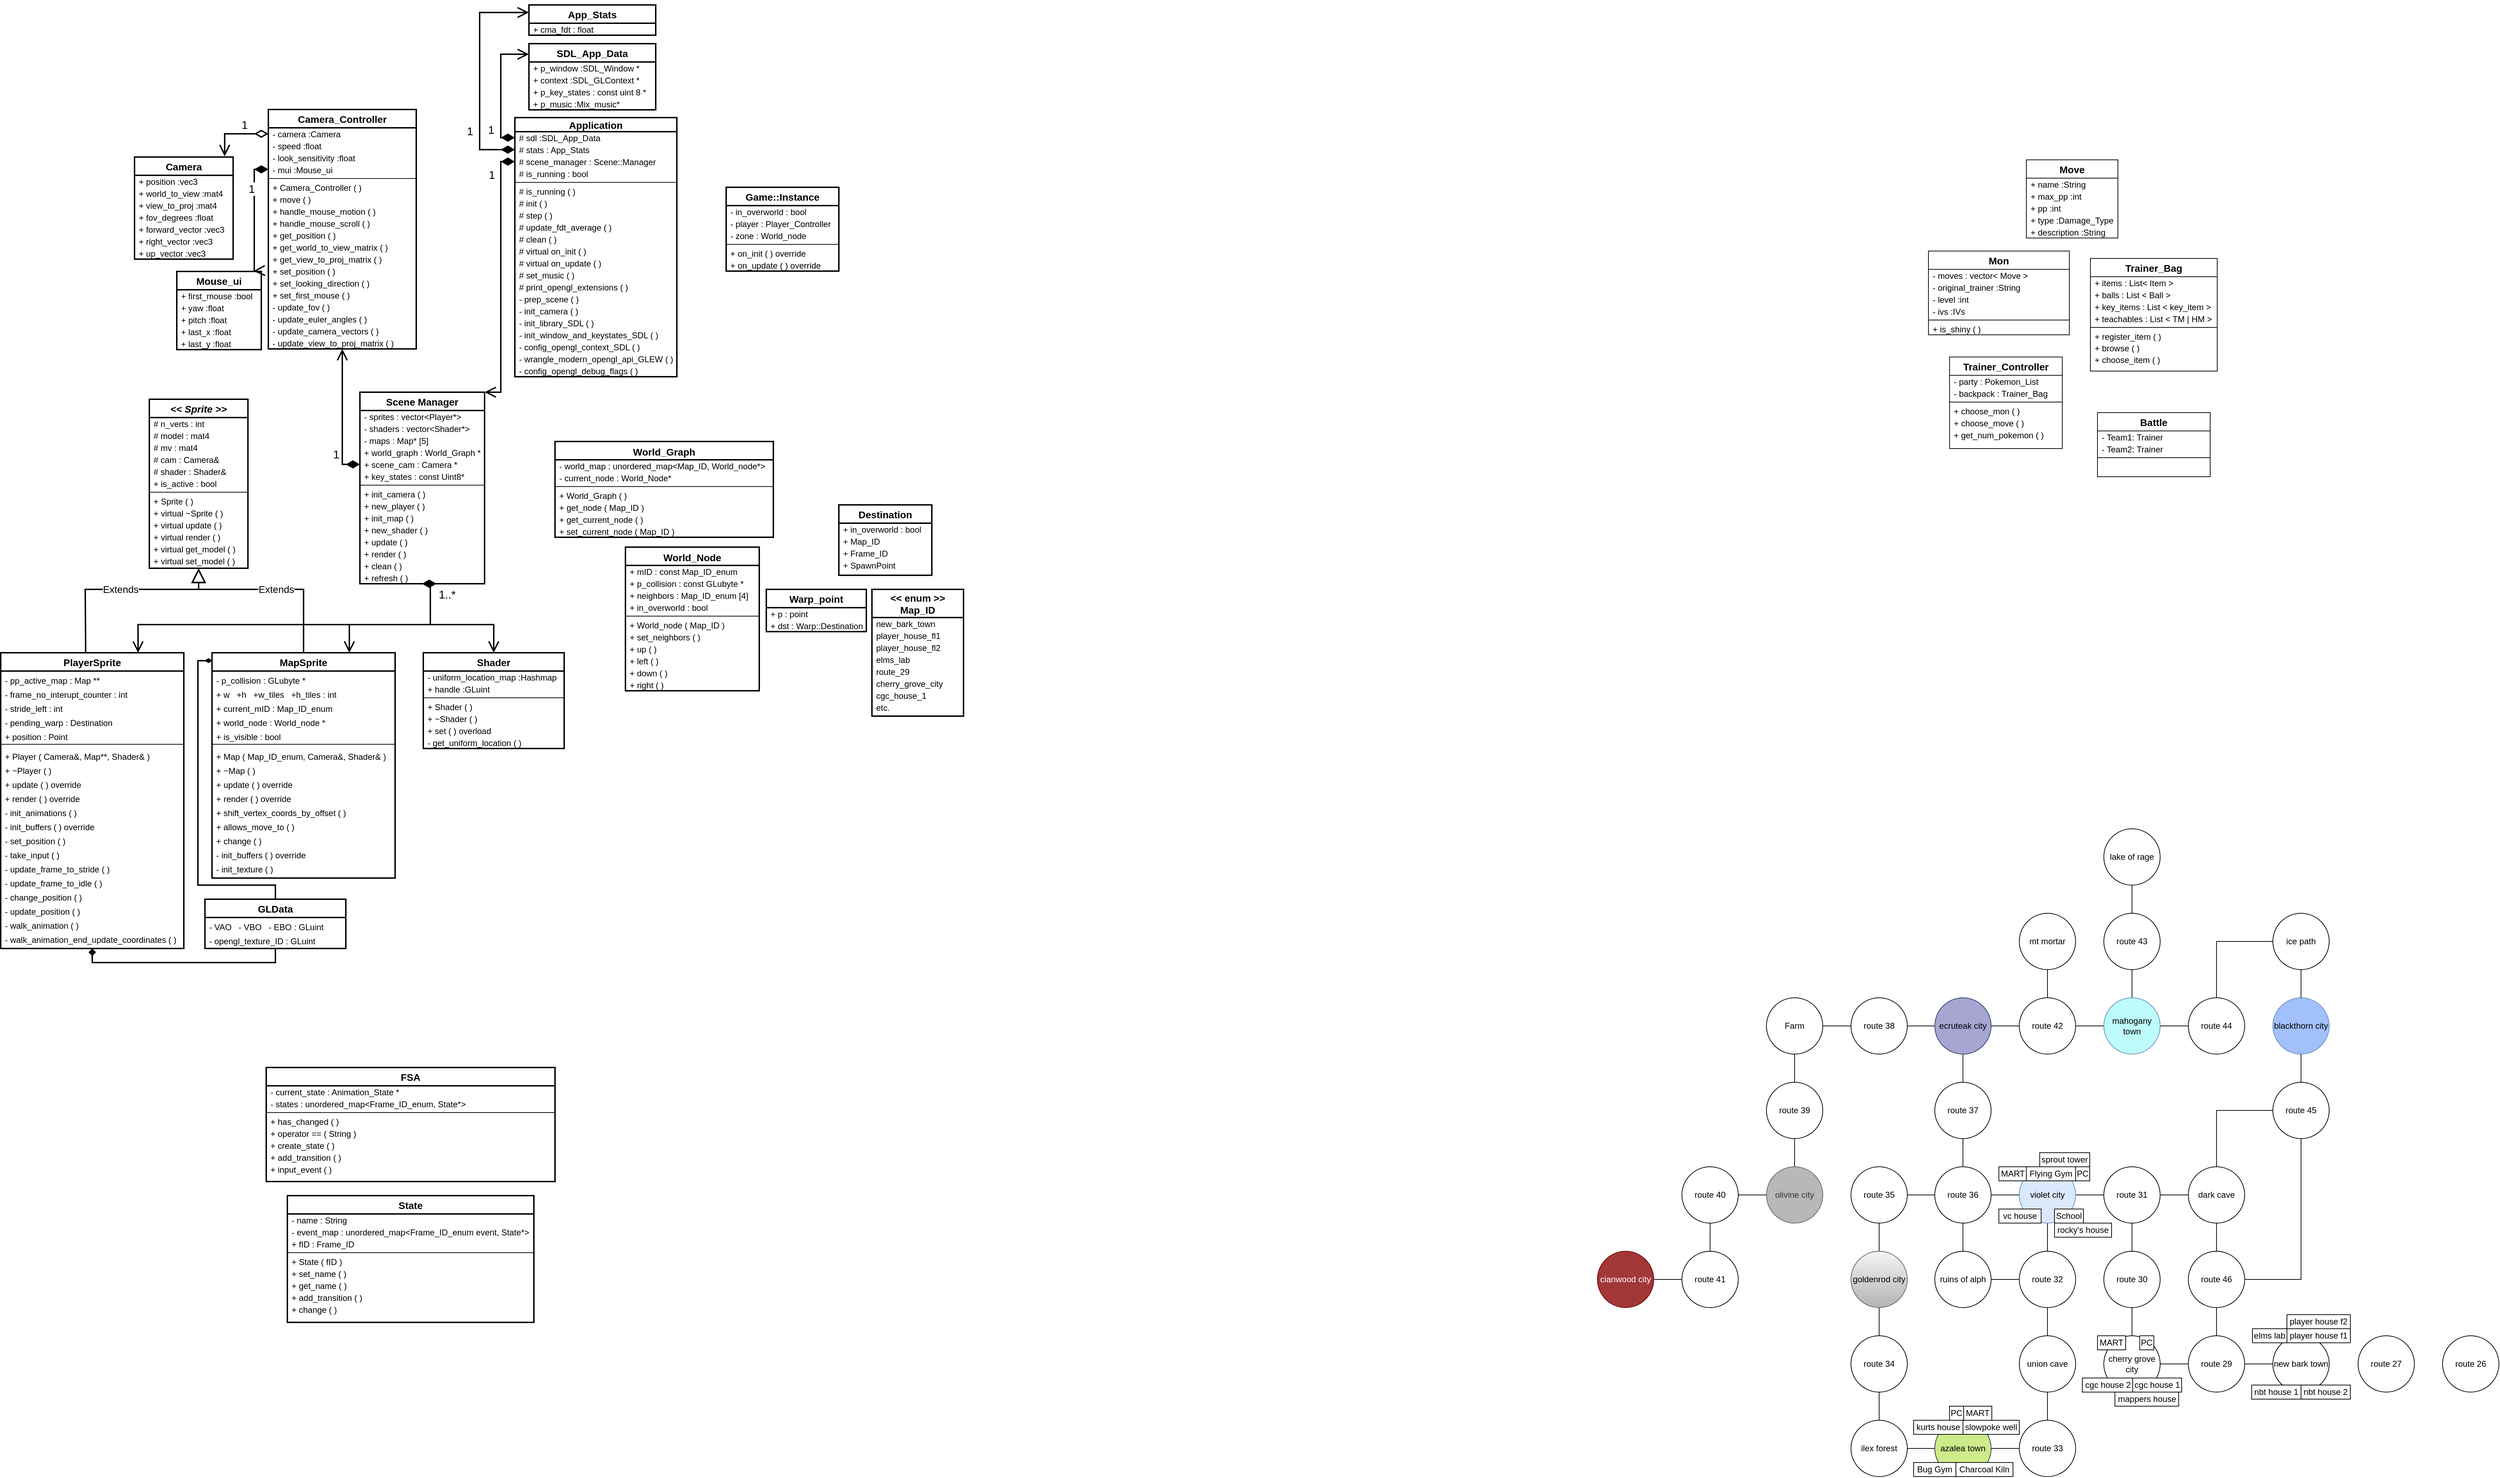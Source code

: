 <mxfile version="16.0.0" type="device"><diagram id="C5RBs43oDa-KdzZeNtuy" name="Page-1"><mxGraphModel dx="2985" dy="1910" grid="1" gridSize="10" guides="1" tooltips="1" connect="1" arrows="1" fold="1" page="1" pageScale="1" pageWidth="827" pageHeight="1169" background="#ffffff" math="0" shadow="0"><root><mxCell id="WIyWlLk6GJQsqaUBKTNV-0"/><mxCell id="WIyWlLk6GJQsqaUBKTNV-1" parent="WIyWlLk6GJQsqaUBKTNV-0"/><mxCell id="zkfFHV4jXpPFQw0GAbJ--0" value="PlayerSprite" style="swimlane;fontStyle=1;align=center;verticalAlign=middle;childLayout=stackLayout;horizontal=1;startSize=26;horizontalStack=0;resizeParent=1;resizeLast=0;collapsible=1;marginBottom=0;rounded=0;shadow=0;strokeWidth=2;fontSize=14;" parent="WIyWlLk6GJQsqaUBKTNV-1" vertex="1"><mxGeometry x="-827" y="30" width="260" height="420" as="geometry"><mxRectangle x="230" y="140" width="160" height="26" as="alternateBounds"/></mxGeometry></mxCell><mxCell id="zkfFHV4jXpPFQw0GAbJ--3" value="- pp_active_map : Map **" style="text;align=left;verticalAlign=top;spacingLeft=4;spacingRight=4;overflow=hidden;rotatable=0;points=[[0,0.5],[1,0.5]];portConstraint=eastwest;rounded=0;shadow=0;html=0;fontStyle=0;" parent="zkfFHV4jXpPFQw0GAbJ--0" vertex="1"><mxGeometry y="26" width="260" height="20" as="geometry"/></mxCell><mxCell id="H-kcuTQwobJAQm0FvYez-4" value="- frame_no_interupt_counter : int" style="text;align=left;verticalAlign=top;spacingLeft=4;spacingRight=4;overflow=hidden;rotatable=0;points=[[0,0.5],[1,0.5]];portConstraint=eastwest;rounded=0;shadow=0;html=0;fontStyle=0;" parent="zkfFHV4jXpPFQw0GAbJ--0" vertex="1"><mxGeometry y="46" width="260" height="20" as="geometry"/></mxCell><mxCell id="H-kcuTQwobJAQm0FvYez-5" value="- stride_left : int" style="text;align=left;verticalAlign=top;spacingLeft=4;spacingRight=4;overflow=hidden;rotatable=0;points=[[0,0.5],[1,0.5]];portConstraint=eastwest;rounded=0;shadow=0;html=0;fontStyle=0;" parent="zkfFHV4jXpPFQw0GAbJ--0" vertex="1"><mxGeometry y="66" width="260" height="20" as="geometry"/></mxCell><mxCell id="zkfFHV4jXpPFQw0GAbJ--5" value="- pending_warp : Destination" style="text;align=left;verticalAlign=top;spacingLeft=4;spacingRight=4;overflow=hidden;rotatable=0;points=[[0,0.5],[1,0.5]];portConstraint=eastwest;fontStyle=0;" parent="zkfFHV4jXpPFQw0GAbJ--0" vertex="1"><mxGeometry y="86" width="260" height="20" as="geometry"/></mxCell><mxCell id="H-kcuTQwobJAQm0FvYez-6" value="+ position : Point " style="text;align=left;verticalAlign=top;spacingLeft=4;spacingRight=4;overflow=hidden;rotatable=0;points=[[0,0.5],[1,0.5]];portConstraint=eastwest;fontStyle=0;" parent="zkfFHV4jXpPFQw0GAbJ--0" vertex="1"><mxGeometry y="106" width="260" height="20" as="geometry"/></mxCell><mxCell id="zkfFHV4jXpPFQw0GAbJ--4" value="" style="line;html=1;strokeWidth=1;align=left;verticalAlign=middle;spacingTop=-1;spacingLeft=3;spacingRight=3;rotatable=0;labelPosition=right;points=[];portConstraint=eastwest;" parent="zkfFHV4jXpPFQw0GAbJ--0" vertex="1"><mxGeometry y="126" width="260" height="8" as="geometry"/></mxCell><mxCell id="H-kcuTQwobJAQm0FvYez-9" value="+ Player ( Camera&amp;, Map**, Shader&amp; ) " style="text;align=left;verticalAlign=top;spacingLeft=4;spacingRight=4;overflow=hidden;rotatable=0;points=[[0,0.5],[1,0.5]];portConstraint=eastwest;fontStyle=0;" parent="zkfFHV4jXpPFQw0GAbJ--0" vertex="1"><mxGeometry y="134" width="260" height="20" as="geometry"/></mxCell><mxCell id="H-kcuTQwobJAQm0FvYez-10" value="+ ~Player ( )" style="text;align=left;verticalAlign=top;spacingLeft=4;spacingRight=4;overflow=hidden;rotatable=0;points=[[0,0.5],[1,0.5]];portConstraint=eastwest;fontStyle=0;" parent="zkfFHV4jXpPFQw0GAbJ--0" vertex="1"><mxGeometry y="154" width="260" height="20" as="geometry"/></mxCell><mxCell id="H-kcuTQwobJAQm0FvYez-15" value="+ update ( ) override" style="text;align=left;verticalAlign=top;spacingLeft=4;spacingRight=4;overflow=hidden;rotatable=0;points=[[0,0.5],[1,0.5]];portConstraint=eastwest;fontStyle=0;" parent="zkfFHV4jXpPFQw0GAbJ--0" vertex="1"><mxGeometry y="174" width="260" height="20" as="geometry"/></mxCell><mxCell id="H-kcuTQwobJAQm0FvYez-16" value="+ render ( ) override" style="text;align=left;verticalAlign=top;spacingLeft=4;spacingRight=4;overflow=hidden;rotatable=0;points=[[0,0.5],[1,0.5]];portConstraint=eastwest;fontStyle=0;" parent="zkfFHV4jXpPFQw0GAbJ--0" vertex="1"><mxGeometry y="194" width="260" height="20" as="geometry"/></mxCell><mxCell id="H-kcuTQwobJAQm0FvYez-13" value="- init_animations ( )" style="text;align=left;verticalAlign=top;spacingLeft=4;spacingRight=4;overflow=hidden;rotatable=0;points=[[0,0.5],[1,0.5]];portConstraint=eastwest;fontStyle=0;" parent="zkfFHV4jXpPFQw0GAbJ--0" vertex="1"><mxGeometry y="214" width="260" height="20" as="geometry"/></mxCell><mxCell id="H-kcuTQwobJAQm0FvYez-14" value="- init_buffers ( ) override" style="text;align=left;verticalAlign=top;spacingLeft=4;spacingRight=4;overflow=hidden;rotatable=0;points=[[0,0.5],[1,0.5]];portConstraint=eastwest;fontStyle=0;" parent="zkfFHV4jXpPFQw0GAbJ--0" vertex="1"><mxGeometry y="234" width="260" height="20" as="geometry"/></mxCell><mxCell id="H-kcuTQwobJAQm0FvYez-17" value="- set_position ( )" style="text;align=left;verticalAlign=top;spacingLeft=4;spacingRight=4;overflow=hidden;rotatable=0;points=[[0,0.5],[1,0.5]];portConstraint=eastwest;fontStyle=0;" parent="zkfFHV4jXpPFQw0GAbJ--0" vertex="1"><mxGeometry y="254" width="260" height="20" as="geometry"/></mxCell><mxCell id="H-kcuTQwobJAQm0FvYez-18" value="- take_input ( )" style="text;align=left;verticalAlign=top;spacingLeft=4;spacingRight=4;overflow=hidden;rotatable=0;points=[[0,0.5],[1,0.5]];portConstraint=eastwest;fontStyle=0;" parent="zkfFHV4jXpPFQw0GAbJ--0" vertex="1"><mxGeometry y="274" width="260" height="20" as="geometry"/></mxCell><mxCell id="H-kcuTQwobJAQm0FvYez-19" value="- update_frame_to_stride ( )" style="text;align=left;verticalAlign=top;spacingLeft=4;spacingRight=4;overflow=hidden;rotatable=0;points=[[0,0.5],[1,0.5]];portConstraint=eastwest;fontStyle=0;" parent="zkfFHV4jXpPFQw0GAbJ--0" vertex="1"><mxGeometry y="294" width="260" height="20" as="geometry"/></mxCell><mxCell id="H-kcuTQwobJAQm0FvYez-20" value="- update_frame_to_idle ( )" style="text;align=left;verticalAlign=top;spacingLeft=4;spacingRight=4;overflow=hidden;rotatable=0;points=[[0,0.5],[1,0.5]];portConstraint=eastwest;fontStyle=0;" parent="zkfFHV4jXpPFQw0GAbJ--0" vertex="1"><mxGeometry y="314" width="260" height="20" as="geometry"/></mxCell><mxCell id="H-kcuTQwobJAQm0FvYez-21" value="- change_position ( )" style="text;align=left;verticalAlign=top;spacingLeft=4;spacingRight=4;overflow=hidden;rotatable=0;points=[[0,0.5],[1,0.5]];portConstraint=eastwest;fontStyle=0;" parent="zkfFHV4jXpPFQw0GAbJ--0" vertex="1"><mxGeometry y="334" width="260" height="20" as="geometry"/></mxCell><mxCell id="H-kcuTQwobJAQm0FvYez-22" value="- update_position ( )" style="text;align=left;verticalAlign=top;spacingLeft=4;spacingRight=4;overflow=hidden;rotatable=0;points=[[0,0.5],[1,0.5]];portConstraint=eastwest;fontStyle=0;" parent="zkfFHV4jXpPFQw0GAbJ--0" vertex="1"><mxGeometry y="354" width="260" height="20" as="geometry"/></mxCell><mxCell id="H-kcuTQwobJAQm0FvYez-23" value="- walk_animation ( )" style="text;align=left;verticalAlign=top;spacingLeft=4;spacingRight=4;overflow=hidden;rotatable=0;points=[[0,0.5],[1,0.5]];portConstraint=eastwest;fontStyle=0;" parent="zkfFHV4jXpPFQw0GAbJ--0" vertex="1"><mxGeometry y="374" width="260" height="20" as="geometry"/></mxCell><mxCell id="H-kcuTQwobJAQm0FvYez-24" value="- walk_animation_end_update_coordinates ( )" style="text;align=left;verticalAlign=top;spacingLeft=4;spacingRight=4;overflow=hidden;rotatable=0;points=[[0,0.5],[1,0.5]];portConstraint=eastwest;fontStyle=0;" parent="zkfFHV4jXpPFQw0GAbJ--0" vertex="1"><mxGeometry y="394" width="260" height="20" as="geometry"/></mxCell><mxCell id="zkfFHV4jXpPFQw0GAbJ--17" value="Scene Manager" style="swimlane;fontStyle=1;align=center;verticalAlign=middle;childLayout=stackLayout;horizontal=1;startSize=26;horizontalStack=0;resizeParent=1;resizeLast=0;collapsible=1;marginBottom=0;rounded=0;shadow=0;strokeWidth=2;fontSize=14;" parent="WIyWlLk6GJQsqaUBKTNV-1" vertex="1"><mxGeometry x="-317" y="-340" width="177" height="272" as="geometry"><mxRectangle x="550" y="140" width="160" height="26" as="alternateBounds"/></mxGeometry></mxCell><mxCell id="zkfFHV4jXpPFQw0GAbJ--18" value="- sprites : vector&lt;Player*&gt;" style="text;align=left;verticalAlign=middle;spacingLeft=4;spacingRight=4;overflow=hidden;rotatable=0;points=[[0,0.5],[1,0.5]];portConstraint=eastwest;fontStyle=0;" parent="zkfFHV4jXpPFQw0GAbJ--17" vertex="1"><mxGeometry y="26" width="177" height="17" as="geometry"/></mxCell><mxCell id="zkfFHV4jXpPFQw0GAbJ--20" value="- shaders : vector&lt;Shader*&gt;" style="text;align=left;verticalAlign=middle;spacingLeft=4;spacingRight=4;overflow=hidden;rotatable=0;points=[[0,0.5],[1,0.5]];portConstraint=eastwest;rounded=0;shadow=0;html=0;fontStyle=0;" parent="zkfFHV4jXpPFQw0GAbJ--17" vertex="1"><mxGeometry y="43" width="177" height="17" as="geometry"/></mxCell><mxCell id="zkfFHV4jXpPFQw0GAbJ--19" value="- maps : Map* [5]" style="text;align=left;verticalAlign=middle;spacingLeft=4;spacingRight=4;overflow=hidden;rotatable=0;points=[[0,0.5],[1,0.5]];portConstraint=eastwest;rounded=0;shadow=0;html=0;fontStyle=0;" parent="zkfFHV4jXpPFQw0GAbJ--17" vertex="1"><mxGeometry y="60" width="177" height="17" as="geometry"/></mxCell><mxCell id="Yr0I7_DYCiGAU7oiJ1rn-9" value="+ world_graph : World_Graph *" style="text;align=left;verticalAlign=middle;spacingLeft=4;spacingRight=4;overflow=hidden;rotatable=0;points=[[0,0.5],[1,0.5]];portConstraint=eastwest;rounded=0;shadow=0;html=0;fontStyle=0;" parent="zkfFHV4jXpPFQw0GAbJ--17" vertex="1"><mxGeometry y="77" width="177" height="17" as="geometry"/></mxCell><mxCell id="zkfFHV4jXpPFQw0GAbJ--21" value="+ scene_cam : Camera * " style="text;align=left;verticalAlign=middle;spacingLeft=4;spacingRight=4;overflow=hidden;rotatable=0;points=[[0,0.5],[1,0.5]];portConstraint=eastwest;rounded=0;shadow=0;html=0;fontStyle=0;" parent="zkfFHV4jXpPFQw0GAbJ--17" vertex="1"><mxGeometry y="94" width="177" height="17" as="geometry"/></mxCell><mxCell id="zkfFHV4jXpPFQw0GAbJ--22" value="+ key_states : const Uint8*" style="text;align=left;verticalAlign=middle;spacingLeft=4;spacingRight=4;overflow=hidden;rotatable=0;points=[[0,0.5],[1,0.5]];portConstraint=eastwest;rounded=0;shadow=0;html=0;fontStyle=0;" parent="zkfFHV4jXpPFQw0GAbJ--17" vertex="1"><mxGeometry y="111" width="177" height="17" as="geometry"/></mxCell><mxCell id="zkfFHV4jXpPFQw0GAbJ--23" value="" style="line;html=1;strokeWidth=1;align=left;verticalAlign=middle;spacingTop=-1;spacingLeft=3;spacingRight=3;rotatable=0;labelPosition=right;points=[];portConstraint=eastwest;" parent="zkfFHV4jXpPFQw0GAbJ--17" vertex="1"><mxGeometry y="128" width="177" height="8" as="geometry"/></mxCell><mxCell id="zkfFHV4jXpPFQw0GAbJ--24" value="+ init_camera ( )" style="text;align=left;verticalAlign=middle;spacingLeft=4;spacingRight=4;overflow=hidden;rotatable=0;points=[[0,0.5],[1,0.5]];portConstraint=eastwest;fontStyle=0;" parent="zkfFHV4jXpPFQw0GAbJ--17" vertex="1"><mxGeometry y="136" width="177" height="17" as="geometry"/></mxCell><mxCell id="zkfFHV4jXpPFQw0GAbJ--25" value="+ new_player ( )" style="text;align=left;verticalAlign=middle;spacingLeft=4;spacingRight=4;overflow=hidden;rotatable=0;points=[[0,0.5],[1,0.5]];portConstraint=eastwest;fontStyle=0;" parent="zkfFHV4jXpPFQw0GAbJ--17" vertex="1"><mxGeometry y="153" width="177" height="17" as="geometry"/></mxCell><mxCell id="H-kcuTQwobJAQm0FvYez-26" value="+ init_map ( )" style="text;align=left;verticalAlign=middle;spacingLeft=4;spacingRight=4;overflow=hidden;rotatable=0;points=[[0,0.5],[1,0.5]];portConstraint=eastwest;fontStyle=0;" parent="zkfFHV4jXpPFQw0GAbJ--17" vertex="1"><mxGeometry y="170" width="177" height="17" as="geometry"/></mxCell><mxCell id="H-kcuTQwobJAQm0FvYez-27" value="+ new_shader ( )" style="text;align=left;verticalAlign=middle;spacingLeft=4;spacingRight=4;overflow=hidden;rotatable=0;points=[[0,0.5],[1,0.5]];portConstraint=eastwest;fontStyle=0;" parent="zkfFHV4jXpPFQw0GAbJ--17" vertex="1"><mxGeometry y="187" width="177" height="17" as="geometry"/></mxCell><mxCell id="H-kcuTQwobJAQm0FvYez-28" value="+ update ( )" style="text;align=left;verticalAlign=middle;spacingLeft=4;spacingRight=4;overflow=hidden;rotatable=0;points=[[0,0.5],[1,0.5]];portConstraint=eastwest;fontStyle=0;" parent="zkfFHV4jXpPFQw0GAbJ--17" vertex="1"><mxGeometry y="204" width="177" height="17" as="geometry"/></mxCell><mxCell id="H-kcuTQwobJAQm0FvYez-29" value="+ render ( )" style="text;align=left;verticalAlign=middle;spacingLeft=4;spacingRight=4;overflow=hidden;rotatable=0;points=[[0,0.5],[1,0.5]];portConstraint=eastwest;fontStyle=0;" parent="zkfFHV4jXpPFQw0GAbJ--17" vertex="1"><mxGeometry y="221" width="177" height="17" as="geometry"/></mxCell><mxCell id="H-kcuTQwobJAQm0FvYez-30" value="+ clean ( )" style="text;align=left;verticalAlign=middle;spacingLeft=4;spacingRight=4;overflow=hidden;rotatable=0;points=[[0,0.5],[1,0.5]];portConstraint=eastwest;fontStyle=0;" parent="zkfFHV4jXpPFQw0GAbJ--17" vertex="1"><mxGeometry y="238" width="177" height="17" as="geometry"/></mxCell><mxCell id="H-kcuTQwobJAQm0FvYez-31" value="+ refresh ( )" style="text;align=left;verticalAlign=middle;spacingLeft=4;spacingRight=4;overflow=hidden;rotatable=0;points=[[0,0.5],[1,0.5]];portConstraint=eastwest;fontStyle=0;" parent="zkfFHV4jXpPFQw0GAbJ--17" vertex="1"><mxGeometry y="255" width="177" height="17" as="geometry"/></mxCell><mxCell id="H-kcuTQwobJAQm0FvYez-32" value="MapSprite" style="swimlane;fontStyle=1;align=center;verticalAlign=middle;childLayout=stackLayout;horizontal=1;startSize=26;horizontalStack=0;resizeParent=1;resizeLast=0;collapsible=1;marginBottom=0;rounded=0;shadow=0;strokeWidth=2;fontSize=14;" parent="WIyWlLk6GJQsqaUBKTNV-1" vertex="1"><mxGeometry x="-527" y="30" width="260" height="320" as="geometry"><mxRectangle x="230" y="140" width="160" height="26" as="alternateBounds"/></mxGeometry></mxCell><mxCell id="H-kcuTQwobJAQm0FvYez-35" value="- p_collision : GLubyte *" style="text;align=left;verticalAlign=top;spacingLeft=4;spacingRight=4;overflow=hidden;rotatable=0;points=[[0,0.5],[1,0.5]];portConstraint=eastwest;rounded=0;shadow=0;html=0;fontStyle=0;" parent="H-kcuTQwobJAQm0FvYez-32" vertex="1"><mxGeometry y="26" width="260" height="20" as="geometry"/></mxCell><mxCell id="H-kcuTQwobJAQm0FvYez-36" value="+ w   +h   +w_tiles   +h_tiles : int" style="text;align=left;verticalAlign=top;spacingLeft=4;spacingRight=4;overflow=hidden;rotatable=0;points=[[0,0.5],[1,0.5]];portConstraint=eastwest;rounded=0;shadow=0;html=0;fontStyle=0;" parent="H-kcuTQwobJAQm0FvYez-32" vertex="1"><mxGeometry y="46" width="260" height="20" as="geometry"/></mxCell><mxCell id="H-kcuTQwobJAQm0FvYez-37" value="+ current_mID : Map_ID_enum" style="text;align=left;verticalAlign=top;spacingLeft=4;spacingRight=4;overflow=hidden;rotatable=0;points=[[0,0.5],[1,0.5]];portConstraint=eastwest;rounded=0;shadow=0;html=0;fontStyle=0;" parent="H-kcuTQwobJAQm0FvYez-32" vertex="1"><mxGeometry y="66" width="260" height="20" as="geometry"/></mxCell><mxCell id="H-kcuTQwobJAQm0FvYez-38" value="+ world_node : World_node *" style="text;align=left;verticalAlign=top;spacingLeft=4;spacingRight=4;overflow=hidden;rotatable=0;points=[[0,0.5],[1,0.5]];portConstraint=eastwest;fontStyle=0;" parent="H-kcuTQwobJAQm0FvYez-32" vertex="1"><mxGeometry y="86" width="260" height="20" as="geometry"/></mxCell><mxCell id="H-kcuTQwobJAQm0FvYez-39" value="+ is_visible : bool" style="text;align=left;verticalAlign=top;spacingLeft=4;spacingRight=4;overflow=hidden;rotatable=0;points=[[0,0.5],[1,0.5]];portConstraint=eastwest;fontStyle=0;" parent="H-kcuTQwobJAQm0FvYez-32" vertex="1"><mxGeometry y="106" width="260" height="20" as="geometry"/></mxCell><mxCell id="H-kcuTQwobJAQm0FvYez-40" value="" style="line;html=1;strokeWidth=1;align=left;verticalAlign=middle;spacingTop=-1;spacingLeft=3;spacingRight=3;rotatable=0;labelPosition=right;points=[];portConstraint=eastwest;" parent="H-kcuTQwobJAQm0FvYez-32" vertex="1"><mxGeometry y="126" width="260" height="8" as="geometry"/></mxCell><mxCell id="H-kcuTQwobJAQm0FvYez-41" value="+ Map ( Map_ID_enum, Camera&amp;, Shader&amp; ) " style="text;align=left;verticalAlign=top;spacingLeft=4;spacingRight=4;overflow=hidden;rotatable=0;points=[[0,0.5],[1,0.5]];portConstraint=eastwest;fontStyle=0;" parent="H-kcuTQwobJAQm0FvYez-32" vertex="1"><mxGeometry y="134" width="260" height="20" as="geometry"/></mxCell><mxCell id="H-kcuTQwobJAQm0FvYez-42" value="+ ~Map ( )" style="text;align=left;verticalAlign=top;spacingLeft=4;spacingRight=4;overflow=hidden;rotatable=0;points=[[0,0.5],[1,0.5]];portConstraint=eastwest;fontStyle=0;" parent="H-kcuTQwobJAQm0FvYez-32" vertex="1"><mxGeometry y="154" width="260" height="20" as="geometry"/></mxCell><mxCell id="H-kcuTQwobJAQm0FvYez-43" value="+ update ( ) override" style="text;align=left;verticalAlign=top;spacingLeft=4;spacingRight=4;overflow=hidden;rotatable=0;points=[[0,0.5],[1,0.5]];portConstraint=eastwest;fontStyle=0;" parent="H-kcuTQwobJAQm0FvYez-32" vertex="1"><mxGeometry y="174" width="260" height="20" as="geometry"/></mxCell><mxCell id="H-kcuTQwobJAQm0FvYez-44" value="+ render ( ) override" style="text;align=left;verticalAlign=top;spacingLeft=4;spacingRight=4;overflow=hidden;rotatable=0;points=[[0,0.5],[1,0.5]];portConstraint=eastwest;fontStyle=0;" parent="H-kcuTQwobJAQm0FvYez-32" vertex="1"><mxGeometry y="194" width="260" height="20" as="geometry"/></mxCell><mxCell id="H-kcuTQwobJAQm0FvYez-47" value="+ shift_vertex_coords_by_offset ( )" style="text;align=left;verticalAlign=top;spacingLeft=4;spacingRight=4;overflow=hidden;rotatable=0;points=[[0,0.5],[1,0.5]];portConstraint=eastwest;fontStyle=0;" parent="H-kcuTQwobJAQm0FvYez-32" vertex="1"><mxGeometry y="214" width="260" height="20" as="geometry"/></mxCell><mxCell id="H-kcuTQwobJAQm0FvYez-48" value="+ allows_move_to ( )" style="text;align=left;verticalAlign=top;spacingLeft=4;spacingRight=4;overflow=hidden;rotatable=0;points=[[0,0.5],[1,0.5]];portConstraint=eastwest;fontStyle=0;" parent="H-kcuTQwobJAQm0FvYez-32" vertex="1"><mxGeometry y="234" width="260" height="20" as="geometry"/></mxCell><mxCell id="H-kcuTQwobJAQm0FvYez-49" value="+ change ( )" style="text;align=left;verticalAlign=top;spacingLeft=4;spacingRight=4;overflow=hidden;rotatable=0;points=[[0,0.5],[1,0.5]];portConstraint=eastwest;fontStyle=0;" parent="H-kcuTQwobJAQm0FvYez-32" vertex="1"><mxGeometry y="254" width="260" height="20" as="geometry"/></mxCell><mxCell id="H-kcuTQwobJAQm0FvYez-46" value="- init_buffers ( ) override" style="text;align=left;verticalAlign=top;spacingLeft=4;spacingRight=4;overflow=hidden;rotatable=0;points=[[0,0.5],[1,0.5]];portConstraint=eastwest;fontStyle=0;" parent="H-kcuTQwobJAQm0FvYez-32" vertex="1"><mxGeometry y="274" width="260" height="20" as="geometry"/></mxCell><mxCell id="H-kcuTQwobJAQm0FvYez-45" value="- init_texture ( )" style="text;align=left;verticalAlign=top;spacingLeft=4;spacingRight=4;overflow=hidden;rotatable=0;points=[[0,0.5],[1,0.5]];portConstraint=eastwest;fontStyle=0;" parent="H-kcuTQwobJAQm0FvYez-32" vertex="1"><mxGeometry y="294" width="260" height="20" as="geometry"/></mxCell><mxCell id="H-kcuTQwobJAQm0FvYez-57" value="&lt;&lt; Sprite &gt;&gt;" style="swimlane;fontStyle=3;align=center;verticalAlign=middle;childLayout=stackLayout;horizontal=1;startSize=26;horizontalStack=0;resizeParent=1;resizeLast=0;collapsible=1;marginBottom=0;rounded=0;shadow=0;strokeWidth=2;fontSize=14;" parent="WIyWlLk6GJQsqaUBKTNV-1" vertex="1"><mxGeometry x="-616" y="-330" width="140" height="240" as="geometry"><mxRectangle x="230" y="140" width="160" height="26" as="alternateBounds"/></mxGeometry></mxCell><mxCell id="H-kcuTQwobJAQm0FvYez-58" value="# n_verts : int" style="text;align=left;verticalAlign=middle;spacingLeft=4;spacingRight=4;overflow=hidden;rotatable=0;points=[[0,0.5],[1,0.5]];portConstraint=eastwest;fontStyle=0;" parent="H-kcuTQwobJAQm0FvYez-57" vertex="1"><mxGeometry y="26" width="140" height="17" as="geometry"/></mxCell><mxCell id="H-kcuTQwobJAQm0FvYez-59" value="# model : mat4" style="text;align=left;verticalAlign=middle;spacingLeft=4;spacingRight=4;overflow=hidden;rotatable=0;points=[[0,0.5],[1,0.5]];portConstraint=eastwest;rounded=0;shadow=0;html=0;fontStyle=0;" parent="H-kcuTQwobJAQm0FvYez-57" vertex="1"><mxGeometry y="43" width="140" height="17" as="geometry"/></mxCell><mxCell id="H-kcuTQwobJAQm0FvYez-60" value="# mv : mat4" style="text;align=left;verticalAlign=middle;spacingLeft=4;spacingRight=4;overflow=hidden;rotatable=0;points=[[0,0.5],[1,0.5]];portConstraint=eastwest;rounded=0;shadow=0;html=0;fontStyle=0;" parent="H-kcuTQwobJAQm0FvYez-57" vertex="1"><mxGeometry y="60" width="140" height="17" as="geometry"/></mxCell><mxCell id="H-kcuTQwobJAQm0FvYez-61" value="# cam : Camera&amp;" style="text;align=left;verticalAlign=middle;spacingLeft=4;spacingRight=4;overflow=hidden;rotatable=0;points=[[0,0.5],[1,0.5]];portConstraint=eastwest;rounded=0;shadow=0;html=0;fontStyle=0;" parent="H-kcuTQwobJAQm0FvYez-57" vertex="1"><mxGeometry y="77" width="140" height="17" as="geometry"/></mxCell><mxCell id="H-kcuTQwobJAQm0FvYez-62" value="# shader : Shader&amp;" style="text;align=left;verticalAlign=middle;spacingLeft=4;spacingRight=4;overflow=hidden;rotatable=0;points=[[0,0.5],[1,0.5]];portConstraint=eastwest;rounded=0;shadow=0;html=0;fontStyle=0;" parent="H-kcuTQwobJAQm0FvYez-57" vertex="1"><mxGeometry y="94" width="140" height="17" as="geometry"/></mxCell><mxCell id="H-kcuTQwobJAQm0FvYez-63" value="+ is_active : bool" style="text;align=left;verticalAlign=middle;spacingLeft=4;spacingRight=4;overflow=hidden;rotatable=0;points=[[0,0.5],[1,0.5]];portConstraint=eastwest;fontStyle=0;" parent="H-kcuTQwobJAQm0FvYez-57" vertex="1"><mxGeometry y="111" width="140" height="17" as="geometry"/></mxCell><mxCell id="H-kcuTQwobJAQm0FvYez-65" value="" style="line;html=1;strokeWidth=1;align=left;verticalAlign=middle;spacingTop=-1;spacingLeft=3;spacingRight=3;rotatable=0;labelPosition=right;points=[];portConstraint=eastwest;" parent="H-kcuTQwobJAQm0FvYez-57" vertex="1"><mxGeometry y="128" width="140" height="8" as="geometry"/></mxCell><mxCell id="H-kcuTQwobJAQm0FvYez-66" value="+ Sprite ( ) " style="text;align=left;verticalAlign=middle;spacingLeft=4;spacingRight=4;overflow=hidden;rotatable=0;points=[[0,0.5],[1,0.5]];portConstraint=eastwest;fontStyle=0;" parent="H-kcuTQwobJAQm0FvYez-57" vertex="1"><mxGeometry y="136" width="140" height="17" as="geometry"/></mxCell><mxCell id="H-kcuTQwobJAQm0FvYez-67" value="+ virtual ~Sprite ( )" style="text;align=left;verticalAlign=middle;spacingLeft=4;spacingRight=4;overflow=hidden;rotatable=0;points=[[0,0.5],[1,0.5]];portConstraint=eastwest;fontStyle=0;" parent="H-kcuTQwobJAQm0FvYez-57" vertex="1"><mxGeometry y="153" width="140" height="17" as="geometry"/></mxCell><mxCell id="H-kcuTQwobJAQm0FvYez-68" value="+ virtual update ( )" style="text;align=left;verticalAlign=middle;spacingLeft=4;spacingRight=4;overflow=hidden;rotatable=0;points=[[0,0.5],[1,0.5]];portConstraint=eastwest;fontStyle=0;fontSize=12;" parent="H-kcuTQwobJAQm0FvYez-57" vertex="1"><mxGeometry y="170" width="140" height="17" as="geometry"/></mxCell><mxCell id="H-kcuTQwobJAQm0FvYez-69" value="+ virtual render ( )" style="text;align=left;verticalAlign=middle;spacingLeft=4;spacingRight=4;overflow=hidden;rotatable=0;points=[[0,0.5],[1,0.5]];portConstraint=eastwest;fontStyle=0;" parent="H-kcuTQwobJAQm0FvYez-57" vertex="1"><mxGeometry y="187" width="140" height="17" as="geometry"/></mxCell><mxCell id="H-kcuTQwobJAQm0FvYez-70" value="+ virtual get_model ( )" style="text;align=left;verticalAlign=middle;spacingLeft=4;spacingRight=4;overflow=hidden;rotatable=0;points=[[0,0.5],[1,0.5]];portConstraint=eastwest;fontStyle=0;" parent="H-kcuTQwobJAQm0FvYez-57" vertex="1"><mxGeometry y="204" width="140" height="17" as="geometry"/></mxCell><mxCell id="H-kcuTQwobJAQm0FvYez-71" value="+ virtual set_model ( )" style="text;align=left;verticalAlign=middle;spacingLeft=4;spacingRight=4;overflow=hidden;rotatable=0;points=[[0,0.5],[1,0.5]];portConstraint=eastwest;fontStyle=0;" parent="H-kcuTQwobJAQm0FvYez-57" vertex="1"><mxGeometry y="221" width="140" height="17" as="geometry"/></mxCell><mxCell id="H-kcuTQwobJAQm0FvYez-77" value="Application" style="swimlane;fontStyle=1;align=center;verticalAlign=middle;childLayout=stackLayout;horizontal=1;startSize=20;horizontalStack=0;resizeParent=1;resizeLast=0;collapsible=1;marginBottom=0;rounded=0;shadow=0;strokeWidth=2;fontSize=14;" parent="WIyWlLk6GJQsqaUBKTNV-1" vertex="1"><mxGeometry x="-97" y="-730" width="230" height="368" as="geometry"><mxRectangle x="230" y="140" width="160" height="26" as="alternateBounds"/></mxGeometry></mxCell><mxCell id="H-kcuTQwobJAQm0FvYez-78" value="# sdl :SDL_App_Data" style="text;align=left;verticalAlign=middle;spacingLeft=4;spacingRight=4;overflow=hidden;rotatable=0;points=[[0,0.5],[1,0.5]];portConstraint=eastwest;fontStyle=0;" parent="H-kcuTQwobJAQm0FvYez-77" vertex="1"><mxGeometry y="20" width="230" height="17" as="geometry"/></mxCell><mxCell id="Yr0I7_DYCiGAU7oiJ1rn-1" value="# stats : App_Stats" style="text;align=left;verticalAlign=middle;spacingLeft=4;spacingRight=4;overflow=hidden;rotatable=0;points=[[0,0.5],[1,0.5]];portConstraint=eastwest;fontStyle=0;" parent="H-kcuTQwobJAQm0FvYez-77" vertex="1"><mxGeometry y="37" width="230" height="17" as="geometry"/></mxCell><mxCell id="H-kcuTQwobJAQm0FvYez-83" value="# scene_manager : Scene::Manager" style="text;align=left;verticalAlign=middle;spacingLeft=4;spacingRight=4;overflow=hidden;rotatable=0;points=[[0,0.5],[1,0.5]];portConstraint=eastwest;fontStyle=0;" parent="H-kcuTQwobJAQm0FvYez-77" vertex="1"><mxGeometry y="54" width="230" height="17" as="geometry"/></mxCell><mxCell id="H-kcuTQwobJAQm0FvYez-82" value="# is_running : bool" style="text;align=left;verticalAlign=middle;spacingLeft=4;spacingRight=4;overflow=hidden;rotatable=0;points=[[0,0.5],[1,0.5]];portConstraint=eastwest;rounded=0;shadow=0;html=0;fontStyle=0;" parent="H-kcuTQwobJAQm0FvYez-77" vertex="1"><mxGeometry y="71" width="230" height="17" as="geometry"/></mxCell><mxCell id="H-kcuTQwobJAQm0FvYez-85" value="" style="line;html=1;strokeWidth=1;align=left;verticalAlign=middle;spacingTop=-1;spacingLeft=3;spacingRight=3;rotatable=0;labelPosition=right;points=[];portConstraint=eastwest;" parent="H-kcuTQwobJAQm0FvYez-77" vertex="1"><mxGeometry y="88" width="230" height="8" as="geometry"/></mxCell><mxCell id="H-kcuTQwobJAQm0FvYez-91" value="# is_running ( )" style="text;align=left;verticalAlign=middle;spacingLeft=4;spacingRight=4;overflow=hidden;rotatable=0;points=[[0,0.5],[1,0.5]];portConstraint=eastwest;fontStyle=0;" parent="H-kcuTQwobJAQm0FvYez-77" vertex="1"><mxGeometry y="96" width="230" height="17" as="geometry"/></mxCell><mxCell id="H-kcuTQwobJAQm0FvYez-86" value="# init ( )" style="text;align=left;verticalAlign=middle;spacingLeft=4;spacingRight=4;overflow=hidden;rotatable=0;points=[[0,0.5],[1,0.5]];portConstraint=eastwest;fontStyle=0;" parent="H-kcuTQwobJAQm0FvYez-77" vertex="1"><mxGeometry y="113" width="230" height="17" as="geometry"/></mxCell><mxCell id="H-kcuTQwobJAQm0FvYez-87" value="# step ( )" style="text;align=left;verticalAlign=middle;spacingLeft=4;spacingRight=4;overflow=hidden;rotatable=0;points=[[0,0.5],[1,0.5]];portConstraint=eastwest;fontStyle=0;" parent="H-kcuTQwobJAQm0FvYez-77" vertex="1"><mxGeometry y="130" width="230" height="17" as="geometry"/></mxCell><mxCell id="Yr0I7_DYCiGAU7oiJ1rn-0" value="# update_fdt_average ( )" style="text;align=left;verticalAlign=middle;spacingLeft=4;spacingRight=4;overflow=hidden;rotatable=0;points=[[0,0.5],[1,0.5]];portConstraint=eastwest;fontStyle=0;" parent="H-kcuTQwobJAQm0FvYez-77" vertex="1"><mxGeometry y="147" width="230" height="17" as="geometry"/></mxCell><mxCell id="H-kcuTQwobJAQm0FvYez-90" value="# clean ( )" style="text;align=left;verticalAlign=middle;spacingLeft=4;spacingRight=4;overflow=hidden;rotatable=0;points=[[0,0.5],[1,0.5]];portConstraint=eastwest;fontStyle=0;" parent="H-kcuTQwobJAQm0FvYez-77" vertex="1"><mxGeometry y="164" width="230" height="17" as="geometry"/></mxCell><mxCell id="H-kcuTQwobJAQm0FvYez-92" value="# virtual on_init ( )" style="text;align=left;verticalAlign=middle;spacingLeft=4;spacingRight=4;overflow=hidden;rotatable=0;points=[[0,0.5],[1,0.5]];portConstraint=eastwest;fontStyle=0;" parent="H-kcuTQwobJAQm0FvYez-77" vertex="1"><mxGeometry y="181" width="230" height="17" as="geometry"/></mxCell><mxCell id="H-kcuTQwobJAQm0FvYez-93" value="# virtual on_update ( )" style="text;align=left;verticalAlign=middle;spacingLeft=4;spacingRight=4;overflow=hidden;rotatable=0;points=[[0,0.5],[1,0.5]];portConstraint=eastwest;fontStyle=0;" parent="H-kcuTQwobJAQm0FvYez-77" vertex="1"><mxGeometry y="198" width="230" height="17" as="geometry"/></mxCell><mxCell id="H-kcuTQwobJAQm0FvYez-101" value="# set_music ( )" style="text;align=left;verticalAlign=middle;spacingLeft=4;spacingRight=4;overflow=hidden;rotatable=0;points=[[0,0.5],[1,0.5]];portConstraint=eastwest;fontStyle=0;" parent="H-kcuTQwobJAQm0FvYez-77" vertex="1"><mxGeometry y="215" width="230" height="17" as="geometry"/></mxCell><mxCell id="H-kcuTQwobJAQm0FvYez-102" value="# print_opengl_extensions ( )" style="text;align=left;verticalAlign=middle;spacingLeft=4;spacingRight=4;overflow=hidden;rotatable=0;points=[[0,0.5],[1,0.5]];portConstraint=eastwest;fontStyle=0;" parent="H-kcuTQwobJAQm0FvYez-77" vertex="1"><mxGeometry y="232" width="230" height="17" as="geometry"/></mxCell><mxCell id="H-kcuTQwobJAQm0FvYez-94" value="- prep_scene ( )" style="text;align=left;verticalAlign=middle;spacingLeft=4;spacingRight=4;overflow=hidden;rotatable=0;points=[[0,0.5],[1,0.5]];portConstraint=eastwest;fontStyle=0;" parent="H-kcuTQwobJAQm0FvYez-77" vertex="1"><mxGeometry y="249" width="230" height="17" as="geometry"/></mxCell><mxCell id="H-kcuTQwobJAQm0FvYez-95" value="- init_camera ( )" style="text;align=left;verticalAlign=middle;spacingLeft=4;spacingRight=4;overflow=hidden;rotatable=0;points=[[0,0.5],[1,0.5]];portConstraint=eastwest;fontStyle=0;" parent="H-kcuTQwobJAQm0FvYez-77" vertex="1"><mxGeometry y="266" width="230" height="17" as="geometry"/></mxCell><mxCell id="H-kcuTQwobJAQm0FvYez-96" value="- init_library_SDL ( )" style="text;align=left;verticalAlign=middle;spacingLeft=4;spacingRight=4;overflow=hidden;rotatable=0;points=[[0,0.5],[1,0.5]];portConstraint=eastwest;fontStyle=0;" parent="H-kcuTQwobJAQm0FvYez-77" vertex="1"><mxGeometry y="283" width="230" height="17" as="geometry"/></mxCell><mxCell id="H-kcuTQwobJAQm0FvYez-97" value="- init_window_and_keystates_SDL ( )" style="text;align=left;verticalAlign=middle;spacingLeft=4;spacingRight=4;overflow=hidden;rotatable=0;points=[[0,0.5],[1,0.5]];portConstraint=eastwest;fontStyle=0;" parent="H-kcuTQwobJAQm0FvYez-77" vertex="1"><mxGeometry y="300" width="230" height="17" as="geometry"/></mxCell><mxCell id="H-kcuTQwobJAQm0FvYez-98" value="- config_opengl_context_SDL ( )" style="text;align=left;verticalAlign=middle;spacingLeft=4;spacingRight=4;overflow=hidden;rotatable=0;points=[[0,0.5],[1,0.5]];portConstraint=eastwest;fontStyle=0;" parent="H-kcuTQwobJAQm0FvYez-77" vertex="1"><mxGeometry y="317" width="230" height="17" as="geometry"/></mxCell><mxCell id="H-kcuTQwobJAQm0FvYez-99" value="- wrangle_modern_opengl_api_GLEW ( )" style="text;align=left;verticalAlign=middle;spacingLeft=4;spacingRight=4;overflow=hidden;rotatable=0;points=[[0,0.5],[1,0.5]];portConstraint=eastwest;fontStyle=0;" parent="H-kcuTQwobJAQm0FvYez-77" vertex="1"><mxGeometry y="334" width="230" height="17" as="geometry"/></mxCell><mxCell id="H-kcuTQwobJAQm0FvYez-100" value="- config_opengl_debug_flags ( )" style="text;align=left;verticalAlign=middle;spacingLeft=4;spacingRight=4;overflow=hidden;rotatable=0;points=[[0,0.5],[1,0.5]];portConstraint=eastwest;fontStyle=0;" parent="H-kcuTQwobJAQm0FvYez-77" vertex="1"><mxGeometry y="351" width="230" height="17" as="geometry"/></mxCell><mxCell id="fBuZrkSpEQt2aMBAa60L-16" value="Game::Instance" style="swimlane;fontStyle=1;align=center;verticalAlign=middle;childLayout=stackLayout;horizontal=1;startSize=26;horizontalStack=0;resizeParent=1;resizeLast=0;collapsible=1;marginBottom=0;rounded=0;shadow=0;strokeWidth=2;fontSize=14;" parent="WIyWlLk6GJQsqaUBKTNV-1" vertex="1"><mxGeometry x="203" y="-631" width="160" height="119" as="geometry"><mxRectangle x="230" y="140" width="160" height="26" as="alternateBounds"/></mxGeometry></mxCell><mxCell id="fBuZrkSpEQt2aMBAa60L-17" value="- in_overworld : bool" style="text;align=left;verticalAlign=middle;spacingLeft=4;spacingRight=4;overflow=hidden;rotatable=0;points=[[0,0.5],[1,0.5]];portConstraint=eastwest;fontStyle=0;" parent="fBuZrkSpEQt2aMBAa60L-16" vertex="1"><mxGeometry y="26" width="160" height="17" as="geometry"/></mxCell><mxCell id="-39NAtQHMcqxj_lF5BmU-46" value="- player : Player_Controller" style="text;align=left;verticalAlign=middle;spacingLeft=4;spacingRight=4;overflow=hidden;rotatable=0;points=[[0,0.5],[1,0.5]];portConstraint=eastwest;fontStyle=0;" parent="fBuZrkSpEQt2aMBAa60L-16" vertex="1"><mxGeometry y="43" width="160" height="17" as="geometry"/></mxCell><mxCell id="-39NAtQHMcqxj_lF5BmU-47" value="- zone : World_node" style="text;align=left;verticalAlign=middle;spacingLeft=4;spacingRight=4;overflow=hidden;rotatable=0;points=[[0,0.5],[1,0.5]];portConstraint=eastwest;fontStyle=0;" parent="fBuZrkSpEQt2aMBAa60L-16" vertex="1"><mxGeometry y="60" width="160" height="17" as="geometry"/></mxCell><mxCell id="fBuZrkSpEQt2aMBAa60L-24" value="" style="line;html=1;strokeWidth=1;align=left;verticalAlign=middle;spacingTop=-1;spacingLeft=3;spacingRight=3;rotatable=0;labelPosition=right;points=[];portConstraint=eastwest;" parent="fBuZrkSpEQt2aMBAa60L-16" vertex="1"><mxGeometry y="77" width="160" height="8" as="geometry"/></mxCell><mxCell id="fBuZrkSpEQt2aMBAa60L-25" value="+ on_init ( ) override" style="text;align=left;verticalAlign=middle;spacingLeft=4;spacingRight=4;overflow=hidden;rotatable=0;points=[[0,0.5],[1,0.5]];portConstraint=eastwest;fontStyle=0;" parent="fBuZrkSpEQt2aMBAa60L-16" vertex="1"><mxGeometry y="85" width="160" height="17" as="geometry"/></mxCell><mxCell id="fBuZrkSpEQt2aMBAa60L-26" value="+ on_update ( ) override" style="text;align=left;verticalAlign=middle;spacingLeft=4;spacingRight=4;overflow=hidden;rotatable=0;points=[[0,0.5],[1,0.5]];portConstraint=eastwest;fontStyle=0;" parent="fBuZrkSpEQt2aMBAa60L-16" vertex="1"><mxGeometry y="102" width="160" height="17" as="geometry"/></mxCell><mxCell id="fBuZrkSpEQt2aMBAa60L-46" value="&lt;&lt; enum &gt;&gt;&#10;Map_ID" style="swimlane;fontStyle=1;align=center;verticalAlign=middle;childLayout=stackLayout;horizontal=1;startSize=40;horizontalStack=0;resizeParent=1;resizeLast=0;collapsible=1;marginBottom=0;rounded=0;shadow=0;strokeWidth=2;fontSize=14;" parent="WIyWlLk6GJQsqaUBKTNV-1" vertex="1"><mxGeometry x="410" y="-60" width="130" height="180" as="geometry"><mxRectangle x="230" y="140" width="160" height="26" as="alternateBounds"/></mxGeometry></mxCell><mxCell id="fBuZrkSpEQt2aMBAa60L-49" value="new_bark_town" style="text;align=left;verticalAlign=middle;spacingLeft=4;spacingRight=4;overflow=hidden;rotatable=0;points=[[0,0.5],[1,0.5]];portConstraint=eastwest;rounded=0;shadow=0;html=0;fontStyle=0;" parent="fBuZrkSpEQt2aMBAa60L-46" vertex="1"><mxGeometry y="40" width="130" height="17" as="geometry"/></mxCell><mxCell id="fBuZrkSpEQt2aMBAa60L-47" value="player_house_fl1" style="text;align=left;verticalAlign=middle;spacingLeft=4;spacingRight=4;overflow=hidden;rotatable=0;points=[[0,0.5],[1,0.5]];portConstraint=eastwest;fontStyle=0;" parent="fBuZrkSpEQt2aMBAa60L-46" vertex="1"><mxGeometry y="57" width="130" height="17" as="geometry"/></mxCell><mxCell id="fBuZrkSpEQt2aMBAa60L-48" value="player_house_fl2" style="text;align=left;verticalAlign=middle;spacingLeft=4;spacingRight=4;overflow=hidden;rotatable=0;points=[[0,0.5],[1,0.5]];portConstraint=eastwest;rounded=0;shadow=0;html=0;fontStyle=0;" parent="fBuZrkSpEQt2aMBAa60L-46" vertex="1"><mxGeometry y="74" width="130" height="17" as="geometry"/></mxCell><mxCell id="fBuZrkSpEQt2aMBAa60L-55" value="elms_lab" style="text;align=left;verticalAlign=middle;spacingLeft=4;spacingRight=4;overflow=hidden;rotatable=0;points=[[0,0.5],[1,0.5]];portConstraint=eastwest;fontStyle=0;" parent="fBuZrkSpEQt2aMBAa60L-46" vertex="1"><mxGeometry y="91" width="130" height="17" as="geometry"/></mxCell><mxCell id="fBuZrkSpEQt2aMBAa60L-50" value="route_29" style="text;align=left;verticalAlign=middle;spacingLeft=4;spacingRight=4;overflow=hidden;rotatable=0;points=[[0,0.5],[1,0.5]];portConstraint=eastwest;rounded=0;shadow=0;html=0;fontStyle=0;" parent="fBuZrkSpEQt2aMBAa60L-46" vertex="1"><mxGeometry y="108" width="130" height="17" as="geometry"/></mxCell><mxCell id="fBuZrkSpEQt2aMBAa60L-52" value="cherry_grove_city" style="text;align=left;verticalAlign=middle;spacingLeft=4;spacingRight=4;overflow=hidden;rotatable=0;points=[[0,0.5],[1,0.5]];portConstraint=eastwest;fontStyle=0;" parent="fBuZrkSpEQt2aMBAa60L-46" vertex="1"><mxGeometry y="125" width="130" height="17" as="geometry"/></mxCell><mxCell id="fBuZrkSpEQt2aMBAa60L-56" value="cgc_house_1" style="text;align=left;verticalAlign=middle;spacingLeft=4;spacingRight=4;overflow=hidden;rotatable=0;points=[[0,0.5],[1,0.5]];portConstraint=eastwest;fontStyle=0;" parent="fBuZrkSpEQt2aMBAa60L-46" vertex="1"><mxGeometry y="142" width="130" height="17" as="geometry"/></mxCell><mxCell id="fBuZrkSpEQt2aMBAa60L-57" value="etc." style="text;align=left;verticalAlign=middle;spacingLeft=4;spacingRight=4;overflow=hidden;rotatable=0;points=[[0,0.5],[1,0.5]];portConstraint=eastwest;fontStyle=0;" parent="fBuZrkSpEQt2aMBAa60L-46" vertex="1"><mxGeometry y="159" width="130" height="17" as="geometry"/></mxCell><mxCell id="fBuZrkSpEQt2aMBAa60L-74" value="Destination" style="swimlane;fontStyle=1;align=center;verticalAlign=middle;childLayout=stackLayout;horizontal=1;startSize=26;horizontalStack=0;resizeParent=1;resizeLast=0;collapsible=1;marginBottom=0;rounded=0;shadow=0;strokeWidth=2;fontSize=14;" parent="WIyWlLk6GJQsqaUBKTNV-1" vertex="1"><mxGeometry x="363" y="-180" width="132" height="100" as="geometry"><mxRectangle x="230" y="140" width="160" height="26" as="alternateBounds"/></mxGeometry></mxCell><mxCell id="fBuZrkSpEQt2aMBAa60L-75" value="+ in_overworld : bool" style="text;align=left;verticalAlign=middle;spacingLeft=4;spacingRight=4;overflow=hidden;rotatable=0;points=[[0,0.5],[1,0.5]];portConstraint=eastwest;fontStyle=0" parent="fBuZrkSpEQt2aMBAa60L-74" vertex="1"><mxGeometry y="26" width="132" height="17" as="geometry"/></mxCell><mxCell id="fBuZrkSpEQt2aMBAa60L-76" value="+ Map_ID" style="text;align=left;verticalAlign=middle;spacingLeft=4;spacingRight=4;overflow=hidden;rotatable=0;points=[[0,0.5],[1,0.5]];portConstraint=eastwest;rounded=0;shadow=0;html=0;fontStyle=0" parent="fBuZrkSpEQt2aMBAa60L-74" vertex="1"><mxGeometry y="43" width="132" height="17" as="geometry"/></mxCell><mxCell id="fBuZrkSpEQt2aMBAa60L-77" value="+ Frame_ID" style="text;align=left;verticalAlign=middle;spacingLeft=4;spacingRight=4;overflow=hidden;rotatable=0;points=[[0,0.5],[1,0.5]];portConstraint=eastwest;rounded=0;shadow=0;html=0;fontStyle=0" parent="fBuZrkSpEQt2aMBAa60L-74" vertex="1"><mxGeometry y="60" width="132" height="17" as="geometry"/></mxCell><mxCell id="fBuZrkSpEQt2aMBAa60L-78" value="+ SpawnPoint" style="text;align=left;verticalAlign=middle;spacingLeft=4;spacingRight=4;overflow=hidden;rotatable=0;points=[[0,0.5],[1,0.5]];portConstraint=eastwest;rounded=0;shadow=0;html=0;fontStyle=0" parent="fBuZrkSpEQt2aMBAa60L-74" vertex="1"><mxGeometry y="77" width="132" height="17" as="geometry"/></mxCell><mxCell id="fBuZrkSpEQt2aMBAa60L-88" value="Warp_point" style="swimlane;fontStyle=1;align=center;verticalAlign=middle;childLayout=stackLayout;horizontal=1;startSize=26;horizontalStack=0;resizeParent=1;resizeLast=0;collapsible=1;marginBottom=0;rounded=0;shadow=0;strokeWidth=2;fontSize=14;" parent="WIyWlLk6GJQsqaUBKTNV-1" vertex="1"><mxGeometry x="260" y="-60" width="142" height="60" as="geometry"><mxRectangle x="230" y="140" width="160" height="26" as="alternateBounds"/></mxGeometry></mxCell><mxCell id="fBuZrkSpEQt2aMBAa60L-89" value="+ p : point" style="text;align=left;verticalAlign=middle;spacingLeft=4;spacingRight=4;overflow=hidden;rotatable=0;points=[[0,0.5],[1,0.5]];portConstraint=eastwest;fontStyle=0" parent="fBuZrkSpEQt2aMBAa60L-88" vertex="1"><mxGeometry y="26" width="142" height="17" as="geometry"/></mxCell><mxCell id="fBuZrkSpEQt2aMBAa60L-90" value="+ dst : Warp::Destination" style="text;align=left;verticalAlign=middle;spacingLeft=4;spacingRight=4;overflow=hidden;rotatable=0;points=[[0,0.5],[1,0.5]];portConstraint=eastwest;rounded=0;shadow=0;html=0;fontStyle=0" parent="fBuZrkSpEQt2aMBAa60L-88" vertex="1"><mxGeometry y="43" width="142" height="17" as="geometry"/></mxCell><object label="World_Node" mID="const Map_ID_enum" id="fBuZrkSpEQt2aMBAa60L-102"><mxCell style="swimlane;fontStyle=1;align=center;verticalAlign=top;childLayout=stackLayout;horizontal=1;startSize=26;horizontalStack=0;resizeParent=1;resizeLast=0;collapsible=1;marginBottom=0;rounded=0;shadow=0;strokeWidth=2;fontSize=14;" parent="WIyWlLk6GJQsqaUBKTNV-1" vertex="1"><mxGeometry x="60" y="-120" width="190" height="204" as="geometry"><mxRectangle x="230" y="140" width="160" height="26" as="alternateBounds"/></mxGeometry></mxCell></object><object label="+ mID : const Map_ID_enum" id="fBuZrkSpEQt2aMBAa60L-103"><mxCell style="text;align=left;verticalAlign=middle;spacingLeft=4;spacingRight=4;overflow=hidden;rotatable=0;points=[[0,0.5],[1,0.5]];portConstraint=eastwest;fontStyle=0" parent="fBuZrkSpEQt2aMBAa60L-102" vertex="1"><mxGeometry y="26" width="190" height="17" as="geometry"/></mxCell></object><mxCell id="8rquIUvIdczmy0craR76-3" value="+ p_collision : const GLubyte *" style="text;align=left;verticalAlign=middle;spacingLeft=4;spacingRight=4;overflow=hidden;rotatable=0;points=[[0,0.5],[1,0.5]];portConstraint=eastwest;rounded=0;shadow=0;html=0;fontStyle=0" vertex="1" parent="fBuZrkSpEQt2aMBAa60L-102"><mxGeometry y="43" width="190" height="17" as="geometry"/></mxCell><mxCell id="fBuZrkSpEQt2aMBAa60L-104" value="+ neighbors : Map_ID_enum [4]" style="text;align=left;verticalAlign=middle;spacingLeft=4;spacingRight=4;overflow=hidden;rotatable=0;points=[[0,0.5],[1,0.5]];portConstraint=eastwest;rounded=0;shadow=0;html=0;fontStyle=0" parent="fBuZrkSpEQt2aMBAa60L-102" vertex="1"><mxGeometry y="60" width="190" height="17" as="geometry"/></mxCell><mxCell id="783_9V3VQ_i168O7_B0U-7" value="+ in_overworld : bool" style="text;align=left;verticalAlign=middle;spacingLeft=4;spacingRight=4;overflow=hidden;rotatable=0;points=[[0,0.5],[1,0.5]];portConstraint=eastwest;rounded=0;shadow=0;html=0;fontStyle=0" parent="fBuZrkSpEQt2aMBAa60L-102" vertex="1"><mxGeometry y="77" width="190" height="17" as="geometry"/></mxCell><mxCell id="fBuZrkSpEQt2aMBAa60L-108" value="" style="line;html=1;strokeWidth=1;align=left;verticalAlign=middle;spacingTop=-1;spacingLeft=3;spacingRight=3;rotatable=0;labelPosition=right;points=[];portConstraint=eastwest;" parent="fBuZrkSpEQt2aMBAa60L-102" vertex="1"><mxGeometry y="94" width="190" height="8" as="geometry"/></mxCell><mxCell id="fBuZrkSpEQt2aMBAa60L-109" value="+ World_node ( Map_ID )" style="text;align=left;verticalAlign=middle;spacingLeft=4;spacingRight=4;overflow=hidden;rotatable=0;points=[[0,0.5],[1,0.5]];portConstraint=eastwest;rounded=0;shadow=0;html=0;fontStyle=0" parent="fBuZrkSpEQt2aMBAa60L-102" vertex="1"><mxGeometry y="102" width="190" height="17" as="geometry"/></mxCell><mxCell id="8rquIUvIdczmy0craR76-4" value="+ set_neighbors ( )" style="text;align=left;verticalAlign=middle;spacingLeft=4;spacingRight=4;overflow=hidden;rotatable=0;points=[[0,0.5],[1,0.5]];portConstraint=eastwest;rounded=0;shadow=0;html=0;fontStyle=0" vertex="1" parent="fBuZrkSpEQt2aMBAa60L-102"><mxGeometry y="119" width="190" height="17" as="geometry"/></mxCell><mxCell id="8rquIUvIdczmy0craR76-5" value="+ up ( )" style="text;align=left;verticalAlign=middle;spacingLeft=4;spacingRight=4;overflow=hidden;rotatable=0;points=[[0,0.5],[1,0.5]];portConstraint=eastwest;rounded=0;shadow=0;html=0;fontStyle=0" vertex="1" parent="fBuZrkSpEQt2aMBAa60L-102"><mxGeometry y="136" width="190" height="17" as="geometry"/></mxCell><mxCell id="8rquIUvIdczmy0craR76-6" value="+ left ( )" style="text;align=left;verticalAlign=middle;spacingLeft=4;spacingRight=4;overflow=hidden;rotatable=0;points=[[0,0.5],[1,0.5]];portConstraint=eastwest;rounded=0;shadow=0;html=0;fontStyle=0" vertex="1" parent="fBuZrkSpEQt2aMBAa60L-102"><mxGeometry y="153" width="190" height="17" as="geometry"/></mxCell><mxCell id="8rquIUvIdczmy0craR76-7" value="+ down ( )" style="text;align=left;verticalAlign=middle;spacingLeft=4;spacingRight=4;overflow=hidden;rotatable=0;points=[[0,0.5],[1,0.5]];portConstraint=eastwest;rounded=0;shadow=0;html=0;fontStyle=0" vertex="1" parent="fBuZrkSpEQt2aMBAa60L-102"><mxGeometry y="170" width="190" height="17" as="geometry"/></mxCell><mxCell id="8rquIUvIdczmy0craR76-8" value="+ right ( )" style="text;align=left;verticalAlign=middle;spacingLeft=4;spacingRight=4;overflow=hidden;rotatable=0;points=[[0,0.5],[1,0.5]];portConstraint=eastwest;rounded=0;shadow=0;html=0;fontStyle=0" vertex="1" parent="fBuZrkSpEQt2aMBAa60L-102"><mxGeometry y="187" width="190" height="17" as="geometry"/></mxCell><mxCell id="fBuZrkSpEQt2aMBAa60L-114" value="State" style="swimlane;fontStyle=1;align=center;verticalAlign=middle;childLayout=stackLayout;horizontal=1;startSize=26;horizontalStack=0;resizeParent=1;resizeLast=0;collapsible=1;marginBottom=0;rounded=0;shadow=0;strokeWidth=2;fontSize=14;" parent="WIyWlLk6GJQsqaUBKTNV-1" vertex="1"><mxGeometry x="-420" y="801" width="350" height="180" as="geometry"><mxRectangle x="230" y="140" width="160" height="26" as="alternateBounds"/></mxGeometry></mxCell><mxCell id="fBuZrkSpEQt2aMBAa60L-115" value="- name : String" style="text;align=left;verticalAlign=middle;spacingLeft=4;spacingRight=4;overflow=hidden;rotatable=0;points=[[0,0.5],[1,0.5]];portConstraint=eastwest;fontStyle=0" parent="fBuZrkSpEQt2aMBAa60L-114" vertex="1"><mxGeometry y="26" width="350" height="17" as="geometry"/></mxCell><mxCell id="fBuZrkSpEQt2aMBAa60L-116" value="- event_map : unordered_map&lt;Frame_ID_enum event, State*&gt;" style="text;align=left;verticalAlign=middle;spacingLeft=4;spacingRight=4;overflow=hidden;rotatable=0;points=[[0,0.5],[1,0.5]];portConstraint=eastwest;rounded=0;shadow=0;html=0;fontStyle=0" parent="fBuZrkSpEQt2aMBAa60L-114" vertex="1"><mxGeometry y="43" width="350" height="17" as="geometry"/></mxCell><mxCell id="fBuZrkSpEQt2aMBAa60L-118" value="+ fID : Frame_ID" style="text;align=left;verticalAlign=middle;spacingLeft=4;spacingRight=4;overflow=hidden;rotatable=0;points=[[0,0.5],[1,0.5]];portConstraint=eastwest;rounded=0;shadow=0;html=0;fontStyle=0" parent="fBuZrkSpEQt2aMBAa60L-114" vertex="1"><mxGeometry y="60" width="350" height="17" as="geometry"/></mxCell><mxCell id="fBuZrkSpEQt2aMBAa60L-117" value="" style="line;html=1;strokeWidth=1;align=left;verticalAlign=middle;spacingTop=-1;spacingLeft=3;spacingRight=3;rotatable=0;labelPosition=right;points=[];portConstraint=eastwest;" parent="fBuZrkSpEQt2aMBAa60L-114" vertex="1"><mxGeometry y="77" width="350" height="8" as="geometry"/></mxCell><mxCell id="fBuZrkSpEQt2aMBAa60L-119" value="+ State ( fID )" style="text;align=left;verticalAlign=middle;spacingLeft=4;spacingRight=4;overflow=hidden;rotatable=0;points=[[0,0.5],[1,0.5]];portConstraint=eastwest;fontStyle=0" parent="fBuZrkSpEQt2aMBAa60L-114" vertex="1"><mxGeometry y="85" width="350" height="17" as="geometry"/></mxCell><mxCell id="Yr0I7_DYCiGAU7oiJ1rn-13" value="+ set_name ( )" style="text;align=left;verticalAlign=middle;spacingLeft=4;spacingRight=4;overflow=hidden;rotatable=0;points=[[0,0.5],[1,0.5]];portConstraint=eastwest;fontStyle=0" parent="fBuZrkSpEQt2aMBAa60L-114" vertex="1"><mxGeometry y="102" width="350" height="17" as="geometry"/></mxCell><mxCell id="fBuZrkSpEQt2aMBAa60L-120" value="+ get_name ( )" style="text;align=left;verticalAlign=middle;spacingLeft=4;spacingRight=4;overflow=hidden;rotatable=0;points=[[0,0.5],[1,0.5]];portConstraint=eastwest;fontStyle=0" parent="fBuZrkSpEQt2aMBAa60L-114" vertex="1"><mxGeometry y="119" width="350" height="17" as="geometry"/></mxCell><mxCell id="fBuZrkSpEQt2aMBAa60L-121" value="+ add_transition ( )" style="text;align=left;verticalAlign=middle;spacingLeft=4;spacingRight=4;overflow=hidden;rotatable=0;points=[[0,0.5],[1,0.5]];portConstraint=eastwest;fontStyle=0" parent="fBuZrkSpEQt2aMBAa60L-114" vertex="1"><mxGeometry y="136" width="350" height="17" as="geometry"/></mxCell><mxCell id="fBuZrkSpEQt2aMBAa60L-122" value="+ change ( )" style="text;align=left;verticalAlign=middle;spacingLeft=4;spacingRight=4;overflow=hidden;rotatable=0;points=[[0,0.5],[1,0.5]];portConstraint=eastwest;fontStyle=0" parent="fBuZrkSpEQt2aMBAa60L-114" vertex="1"><mxGeometry y="153" width="350" height="17" as="geometry"/></mxCell><mxCell id="fBuZrkSpEQt2aMBAa60L-123" value="FSA" style="swimlane;fontStyle=1;align=center;verticalAlign=middle;childLayout=stackLayout;horizontal=1;startSize=26;horizontalStack=0;resizeParent=1;resizeLast=0;collapsible=1;marginBottom=0;rounded=0;shadow=0;strokeWidth=2;fontSize=14;" parent="WIyWlLk6GJQsqaUBKTNV-1" vertex="1"><mxGeometry x="-450" y="619" width="410" height="162" as="geometry"><mxRectangle x="230" y="140" width="160" height="26" as="alternateBounds"/></mxGeometry></mxCell><mxCell id="fBuZrkSpEQt2aMBAa60L-124" value="- current_state : Animation_State *" style="text;align=left;verticalAlign=middle;spacingLeft=4;spacingRight=4;overflow=hidden;rotatable=0;points=[[0,0.5],[1,0.5]];portConstraint=eastwest;fontStyle=0" parent="fBuZrkSpEQt2aMBAa60L-123" vertex="1"><mxGeometry y="26" width="410" height="17" as="geometry"/></mxCell><mxCell id="fBuZrkSpEQt2aMBAa60L-125" value="- states : unordered_map&lt;Frame_ID_enum, State*&gt;" style="text;align=left;verticalAlign=middle;spacingLeft=4;spacingRight=4;overflow=hidden;rotatable=0;points=[[0,0.5],[1,0.5]];portConstraint=eastwest;rounded=0;shadow=0;html=0;fontStyle=0" parent="fBuZrkSpEQt2aMBAa60L-123" vertex="1"><mxGeometry y="43" width="410" height="17" as="geometry"/></mxCell><mxCell id="fBuZrkSpEQt2aMBAa60L-127" value="" style="line;html=1;strokeWidth=1;align=left;verticalAlign=middle;spacingTop=-1;spacingLeft=3;spacingRight=3;rotatable=0;labelPosition=right;points=[];portConstraint=eastwest;" parent="fBuZrkSpEQt2aMBAa60L-123" vertex="1"><mxGeometry y="60" width="410" height="8" as="geometry"/></mxCell><mxCell id="Yr0I7_DYCiGAU7oiJ1rn-12" value="+ has_changed ( )" style="text;align=left;verticalAlign=middle;spacingLeft=4;spacingRight=4;overflow=hidden;rotatable=0;points=[[0,0.5],[1,0.5]];portConstraint=eastwest;fontStyle=0" parent="fBuZrkSpEQt2aMBAa60L-123" vertex="1"><mxGeometry y="68" width="410" height="17" as="geometry"/></mxCell><mxCell id="fBuZrkSpEQt2aMBAa60L-129" value="+ operator == ( String )" style="text;align=left;verticalAlign=middle;spacingLeft=4;spacingRight=4;overflow=hidden;rotatable=0;points=[[0,0.5],[1,0.5]];portConstraint=eastwest;fontStyle=0" parent="fBuZrkSpEQt2aMBAa60L-123" vertex="1"><mxGeometry y="85" width="410" height="17" as="geometry"/></mxCell><mxCell id="fBuZrkSpEQt2aMBAa60L-130" value="+ create_state ( )" style="text;align=left;verticalAlign=middle;spacingLeft=4;spacingRight=4;overflow=hidden;rotatable=0;points=[[0,0.5],[1,0.5]];portConstraint=eastwest;fontStyle=0" parent="fBuZrkSpEQt2aMBAa60L-123" vertex="1"><mxGeometry y="102" width="410" height="17" as="geometry"/></mxCell><mxCell id="fBuZrkSpEQt2aMBAa60L-131" value="+ add_transition ( )" style="text;align=left;verticalAlign=middle;spacingLeft=4;spacingRight=4;overflow=hidden;rotatable=0;points=[[0,0.5],[1,0.5]];portConstraint=eastwest;fontStyle=0" parent="fBuZrkSpEQt2aMBAa60L-123" vertex="1"><mxGeometry y="119" width="410" height="17" as="geometry"/></mxCell><mxCell id="fBuZrkSpEQt2aMBAa60L-132" value="+ input_event ( )" style="text;align=left;verticalAlign=middle;spacingLeft=4;spacingRight=4;overflow=hidden;rotatable=0;points=[[0,0.5],[1,0.5]];portConstraint=eastwest;fontStyle=0" parent="fBuZrkSpEQt2aMBAa60L-123" vertex="1"><mxGeometry y="136" width="410" height="17" as="geometry"/></mxCell><mxCell id="2XpittBi0bLyyHuf643V-6" value="Camera" style="swimlane;fontStyle=1;align=center;verticalAlign=middle;childLayout=stackLayout;horizontal=1;startSize=26;horizontalStack=0;resizeParent=1;resizeParentMax=0;resizeLast=0;collapsible=1;marginBottom=0;fontSize=14;strokeWidth=2;" parent="WIyWlLk6GJQsqaUBKTNV-1" vertex="1"><mxGeometry x="-637" y="-674" width="140" height="145" as="geometry"/></mxCell><mxCell id="2XpittBi0bLyyHuf643V-7" value="+ position :vec3" style="text;strokeColor=none;fillColor=none;align=left;verticalAlign=middle;spacingLeft=4;spacingRight=4;overflow=hidden;rotatable=0;points=[[0,0.5],[1,0.5]];portConstraint=eastwest;fontSize=12;" parent="2XpittBi0bLyyHuf643V-6" vertex="1"><mxGeometry y="26" width="140" height="17" as="geometry"/></mxCell><mxCell id="2XpittBi0bLyyHuf643V-9" value="+ world_to_view :mat4" style="text;strokeColor=none;fillColor=none;align=left;verticalAlign=middle;spacingLeft=4;spacingRight=4;overflow=hidden;rotatable=0;points=[[0,0.5],[1,0.5]];portConstraint=eastwest;fontSize=12;" parent="2XpittBi0bLyyHuf643V-6" vertex="1"><mxGeometry y="43" width="140" height="17" as="geometry"/></mxCell><mxCell id="2XpittBi0bLyyHuf643V-10" value="+ view_to_proj :mat4" style="text;strokeColor=none;fillColor=none;align=left;verticalAlign=middle;spacingLeft=4;spacingRight=4;overflow=hidden;rotatable=0;points=[[0,0.5],[1,0.5]];portConstraint=eastwest;fontSize=12;" parent="2XpittBi0bLyyHuf643V-6" vertex="1"><mxGeometry y="60" width="140" height="17" as="geometry"/></mxCell><mxCell id="2XpittBi0bLyyHuf643V-11" value="+ fov_degrees :float" style="text;strokeColor=none;fillColor=none;align=left;verticalAlign=middle;spacingLeft=4;spacingRight=4;overflow=hidden;rotatable=0;points=[[0,0.5],[1,0.5]];portConstraint=eastwest;fontSize=12;" parent="2XpittBi0bLyyHuf643V-6" vertex="1"><mxGeometry y="77" width="140" height="17" as="geometry"/></mxCell><mxCell id="2XpittBi0bLyyHuf643V-12" value="+ forward_vector :vec3" style="text;strokeColor=none;fillColor=none;align=left;verticalAlign=middle;spacingLeft=4;spacingRight=4;overflow=hidden;rotatable=0;points=[[0,0.5],[1,0.5]];portConstraint=eastwest;fontSize=12;" parent="2XpittBi0bLyyHuf643V-6" vertex="1"><mxGeometry y="94" width="140" height="17" as="geometry"/></mxCell><mxCell id="2XpittBi0bLyyHuf643V-13" value="+ right_vector :vec3" style="text;strokeColor=none;fillColor=none;align=left;verticalAlign=middle;spacingLeft=4;spacingRight=4;overflow=hidden;rotatable=0;points=[[0,0.5],[1,0.5]];portConstraint=eastwest;fontSize=12;" parent="2XpittBi0bLyyHuf643V-6" vertex="1"><mxGeometry y="111" width="140" height="17" as="geometry"/></mxCell><mxCell id="2XpittBi0bLyyHuf643V-14" value="+ up_vector :vec3" style="text;strokeColor=none;fillColor=none;align=left;verticalAlign=middle;spacingLeft=4;spacingRight=4;overflow=hidden;rotatable=0;points=[[0,0.5],[1,0.5]];portConstraint=eastwest;fontSize=12;" parent="2XpittBi0bLyyHuf643V-6" vertex="1"><mxGeometry y="128" width="140" height="17" as="geometry"/></mxCell><mxCell id="2XpittBi0bLyyHuf643V-16" value="Camera_Controller" style="swimlane;fontStyle=1;align=center;verticalAlign=middle;childLayout=stackLayout;horizontal=1;startSize=26;horizontalStack=0;resizeParent=1;resizeParentMax=0;resizeLast=0;collapsible=1;marginBottom=0;fontSize=14;strokeWidth=2;" parent="WIyWlLk6GJQsqaUBKTNV-1" vertex="1"><mxGeometry x="-447" y="-741.5" width="210" height="340" as="geometry"/></mxCell><mxCell id="2XpittBi0bLyyHuf643V-43" value="- camera :Camera" style="text;strokeColor=none;fillColor=none;align=left;verticalAlign=middle;spacingLeft=4;spacingRight=4;overflow=hidden;rotatable=0;points=[[0,0.5],[1,0.5]];portConstraint=eastwest;fontSize=12;" parent="2XpittBi0bLyyHuf643V-16" vertex="1"><mxGeometry y="26" width="210" height="17" as="geometry"/></mxCell><mxCell id="2XpittBi0bLyyHuf643V-18" value="- speed :float" style="text;strokeColor=none;fillColor=none;align=left;verticalAlign=middle;spacingLeft=4;spacingRight=4;overflow=hidden;rotatable=0;points=[[0,0.5],[1,0.5]];portConstraint=eastwest;fontSize=12;" parent="2XpittBi0bLyyHuf643V-16" vertex="1"><mxGeometry y="43" width="210" height="17" as="geometry"/></mxCell><mxCell id="2XpittBi0bLyyHuf643V-19" value="- look_sensitivity :float" style="text;strokeColor=none;fillColor=none;align=left;verticalAlign=middle;spacingLeft=4;spacingRight=4;overflow=hidden;rotatable=0;points=[[0,0.5],[1,0.5]];portConstraint=eastwest;fontSize=12;" parent="2XpittBi0bLyyHuf643V-16" vertex="1"><mxGeometry y="60" width="210" height="17" as="geometry"/></mxCell><mxCell id="2XpittBi0bLyyHuf643V-17" value="- mui :Mouse_ui" style="text;strokeColor=none;fillColor=none;align=left;verticalAlign=middle;spacingLeft=4;spacingRight=4;overflow=hidden;rotatable=0;points=[[0,0.5],[1,0.5]];portConstraint=eastwest;fontSize=12;" parent="2XpittBi0bLyyHuf643V-16" vertex="1"><mxGeometry y="77" width="210" height="17" as="geometry"/></mxCell><mxCell id="2XpittBi0bLyyHuf643V-24" value="" style="line;strokeWidth=1;fillColor=none;align=left;verticalAlign=middle;spacingTop=-1;spacingLeft=3;spacingRight=3;rotatable=0;labelPosition=right;points=[];portConstraint=eastwest;fontSize=14;" parent="2XpittBi0bLyyHuf643V-16" vertex="1"><mxGeometry y="94" width="210" height="8" as="geometry"/></mxCell><mxCell id="2XpittBi0bLyyHuf643V-20" value="+ Camera_Controller ( )" style="text;strokeColor=none;fillColor=none;align=left;verticalAlign=middle;spacingLeft=4;spacingRight=4;overflow=hidden;rotatable=0;points=[[0,0.5],[1,0.5]];portConstraint=eastwest;fontSize=12;" parent="2XpittBi0bLyyHuf643V-16" vertex="1"><mxGeometry y="102" width="210" height="17" as="geometry"/></mxCell><mxCell id="2XpittBi0bLyyHuf643V-21" value="+ move ( )" style="text;strokeColor=none;fillColor=none;align=left;verticalAlign=middle;spacingLeft=4;spacingRight=4;overflow=hidden;rotatable=0;points=[[0,0.5],[1,0.5]];portConstraint=eastwest;fontSize=12;" parent="2XpittBi0bLyyHuf643V-16" vertex="1"><mxGeometry y="119" width="210" height="17" as="geometry"/></mxCell><mxCell id="2XpittBi0bLyyHuf643V-22" value="+ handle_mouse_motion ( )" style="text;strokeColor=none;fillColor=none;align=left;verticalAlign=middle;spacingLeft=4;spacingRight=4;overflow=hidden;rotatable=0;points=[[0,0.5],[1,0.5]];portConstraint=eastwest;fontSize=12;" parent="2XpittBi0bLyyHuf643V-16" vertex="1"><mxGeometry y="136" width="210" height="17" as="geometry"/></mxCell><mxCell id="2XpittBi0bLyyHuf643V-23" value="+ handle_mouse_scroll ( )" style="text;strokeColor=none;fillColor=none;align=left;verticalAlign=middle;spacingLeft=4;spacingRight=4;overflow=hidden;rotatable=0;points=[[0,0.5],[1,0.5]];portConstraint=eastwest;fontSize=12;" parent="2XpittBi0bLyyHuf643V-16" vertex="1"><mxGeometry y="153" width="210" height="17" as="geometry"/></mxCell><mxCell id="2XpittBi0bLyyHuf643V-27" value="+ get_position ( )" style="text;strokeColor=none;fillColor=none;align=left;verticalAlign=middle;spacingLeft=4;spacingRight=4;overflow=hidden;rotatable=0;points=[[0,0.5],[1,0.5]];portConstraint=eastwest;fontSize=12;" parent="2XpittBi0bLyyHuf643V-16" vertex="1"><mxGeometry y="170" width="210" height="17" as="geometry"/></mxCell><mxCell id="2XpittBi0bLyyHuf643V-25" value="+ get_world_to_view_matrix ( )" style="text;strokeColor=none;fillColor=none;align=left;verticalAlign=middle;spacingLeft=4;spacingRight=4;overflow=hidden;rotatable=0;points=[[0,0.5],[1,0.5]];portConstraint=eastwest;fontSize=12;" parent="2XpittBi0bLyyHuf643V-16" vertex="1"><mxGeometry y="187" width="210" height="17" as="geometry"/></mxCell><mxCell id="2XpittBi0bLyyHuf643V-26" value="+ get_view_to_proj_matrix ( )" style="text;strokeColor=none;fillColor=none;align=left;verticalAlign=middle;spacingLeft=4;spacingRight=4;overflow=hidden;rotatable=0;points=[[0,0.5],[1,0.5]];portConstraint=eastwest;fontSize=12;" parent="2XpittBi0bLyyHuf643V-16" vertex="1"><mxGeometry y="204" width="210" height="17" as="geometry"/></mxCell><mxCell id="2XpittBi0bLyyHuf643V-28" value="+ set_position ( )" style="text;strokeColor=none;fillColor=none;align=left;verticalAlign=middle;spacingLeft=4;spacingRight=4;overflow=hidden;rotatable=0;points=[[0,0.5],[1,0.5]];portConstraint=eastwest;fontSize=12;" parent="2XpittBi0bLyyHuf643V-16" vertex="1"><mxGeometry y="221" width="210" height="17" as="geometry"/></mxCell><mxCell id="2XpittBi0bLyyHuf643V-29" value="+ set_looking_direction ( )" style="text;strokeColor=none;fillColor=none;align=left;verticalAlign=middle;spacingLeft=4;spacingRight=4;overflow=hidden;rotatable=0;points=[[0,0.5],[1,0.5]];portConstraint=eastwest;fontSize=12;" parent="2XpittBi0bLyyHuf643V-16" vertex="1"><mxGeometry y="238" width="210" height="17" as="geometry"/></mxCell><mxCell id="2XpittBi0bLyyHuf643V-30" value="+ set_first_mouse ( )" style="text;strokeColor=none;fillColor=none;align=left;verticalAlign=middle;spacingLeft=4;spacingRight=4;overflow=hidden;rotatable=0;points=[[0,0.5],[1,0.5]];portConstraint=eastwest;fontSize=12;" parent="2XpittBi0bLyyHuf643V-16" vertex="1"><mxGeometry y="255" width="210" height="17" as="geometry"/></mxCell><mxCell id="2XpittBi0bLyyHuf643V-31" value="- update_fov ( )" style="text;strokeColor=none;fillColor=none;align=left;verticalAlign=middle;spacingLeft=4;spacingRight=4;overflow=hidden;rotatable=0;points=[[0,0.5],[1,0.5]];portConstraint=eastwest;fontSize=12;" parent="2XpittBi0bLyyHuf643V-16" vertex="1"><mxGeometry y="272" width="210" height="17" as="geometry"/></mxCell><mxCell id="2XpittBi0bLyyHuf643V-32" value="- update_euler_angles ( )" style="text;strokeColor=none;fillColor=none;align=left;verticalAlign=middle;spacingLeft=4;spacingRight=4;overflow=hidden;rotatable=0;points=[[0,0.5],[1,0.5]];portConstraint=eastwest;fontSize=12;" parent="2XpittBi0bLyyHuf643V-16" vertex="1"><mxGeometry y="289" width="210" height="17" as="geometry"/></mxCell><mxCell id="2XpittBi0bLyyHuf643V-41" value="- update_camera_vectors ( )" style="text;strokeColor=none;fillColor=none;align=left;verticalAlign=middle;spacingLeft=4;spacingRight=4;overflow=hidden;rotatable=0;points=[[0,0.5],[1,0.5]];portConstraint=eastwest;fontSize=12;" parent="2XpittBi0bLyyHuf643V-16" vertex="1"><mxGeometry y="306" width="210" height="17" as="geometry"/></mxCell><mxCell id="2XpittBi0bLyyHuf643V-42" value="- update_view_to_proj_matrix ( )" style="text;strokeColor=none;fillColor=none;align=left;verticalAlign=middle;spacingLeft=4;spacingRight=4;overflow=hidden;rotatable=0;points=[[0,0.5],[1,0.5]];portConstraint=eastwest;fontSize=12;" parent="2XpittBi0bLyyHuf643V-16" vertex="1"><mxGeometry y="323" width="210" height="17" as="geometry"/></mxCell><mxCell id="2XpittBi0bLyyHuf643V-48" value="Mouse_ui" style="swimlane;fontStyle=1;align=center;verticalAlign=middle;childLayout=stackLayout;horizontal=1;startSize=26;horizontalStack=0;resizeParent=1;resizeParentMax=0;resizeLast=0;collapsible=1;marginBottom=0;fontSize=14;strokeWidth=2;" parent="WIyWlLk6GJQsqaUBKTNV-1" vertex="1"><mxGeometry x="-577" y="-511.5" width="120" height="111" as="geometry"/></mxCell><mxCell id="2XpittBi0bLyyHuf643V-49" value="+ first_mouse :bool" style="text;strokeColor=none;fillColor=none;align=left;verticalAlign=middle;spacingLeft=4;spacingRight=4;overflow=hidden;rotatable=0;points=[[0,0.5],[1,0.5]];portConstraint=eastwest;fontSize=12;" parent="2XpittBi0bLyyHuf643V-48" vertex="1"><mxGeometry y="26" width="120" height="17" as="geometry"/></mxCell><mxCell id="2XpittBi0bLyyHuf643V-50" value="+ yaw :float" style="text;strokeColor=none;fillColor=none;align=left;verticalAlign=middle;spacingLeft=4;spacingRight=4;overflow=hidden;rotatable=0;points=[[0,0.5],[1,0.5]];portConstraint=eastwest;fontSize=12;" parent="2XpittBi0bLyyHuf643V-48" vertex="1"><mxGeometry y="43" width="120" height="17" as="geometry"/></mxCell><mxCell id="2XpittBi0bLyyHuf643V-51" value="+ pitch :float" style="text;strokeColor=none;fillColor=none;align=left;verticalAlign=middle;spacingLeft=4;spacingRight=4;overflow=hidden;rotatable=0;points=[[0,0.5],[1,0.5]];portConstraint=eastwest;fontSize=12;" parent="2XpittBi0bLyyHuf643V-48" vertex="1"><mxGeometry y="60" width="120" height="17" as="geometry"/></mxCell><mxCell id="2XpittBi0bLyyHuf643V-52" value="+ last_x :float" style="text;strokeColor=none;fillColor=none;align=left;verticalAlign=middle;spacingLeft=4;spacingRight=4;overflow=hidden;rotatable=0;points=[[0,0.5],[1,0.5]];portConstraint=eastwest;fontSize=12;" parent="2XpittBi0bLyyHuf643V-48" vertex="1"><mxGeometry y="77" width="120" height="17" as="geometry"/></mxCell><mxCell id="2XpittBi0bLyyHuf643V-53" value="+ last_y :float" style="text;strokeColor=none;fillColor=none;align=left;verticalAlign=middle;spacingLeft=4;spacingRight=4;overflow=hidden;rotatable=0;points=[[0,0.5],[1,0.5]];portConstraint=eastwest;fontSize=12;" parent="2XpittBi0bLyyHuf643V-48" vertex="1"><mxGeometry y="94" width="120" height="17" as="geometry"/></mxCell><mxCell id="2XpittBi0bLyyHuf643V-56" value="Shader" style="swimlane;fontStyle=1;align=center;verticalAlign=middle;childLayout=stackLayout;horizontal=1;startSize=26;horizontalStack=0;resizeParent=1;resizeParentMax=0;resizeLast=0;collapsible=1;marginBottom=0;fontSize=14;strokeWidth=2;" parent="WIyWlLk6GJQsqaUBKTNV-1" vertex="1"><mxGeometry x="-227" y="30" width="200" height="136" as="geometry"/></mxCell><mxCell id="2XpittBi0bLyyHuf643V-57" value="- uniform_location_map :Hashmap" style="text;strokeColor=none;fillColor=none;align=left;verticalAlign=middle;spacingLeft=4;spacingRight=4;overflow=hidden;rotatable=0;points=[[0,0.5],[1,0.5]];portConstraint=eastwest;fontSize=12;" parent="2XpittBi0bLyyHuf643V-56" vertex="1"><mxGeometry y="26" width="200" height="17" as="geometry"/></mxCell><mxCell id="2XpittBi0bLyyHuf643V-58" value="+ handle :GLuint" style="text;strokeColor=none;fillColor=none;align=left;verticalAlign=middle;spacingLeft=4;spacingRight=4;overflow=hidden;rotatable=0;points=[[0,0.5],[1,0.5]];portConstraint=eastwest;fontSize=12;" parent="2XpittBi0bLyyHuf643V-56" vertex="1"><mxGeometry y="43" width="200" height="17" as="geometry"/></mxCell><mxCell id="2XpittBi0bLyyHuf643V-64" value="" style="line;strokeWidth=1;fillColor=none;align=left;verticalAlign=middle;spacingTop=-1;spacingLeft=3;spacingRight=3;rotatable=0;labelPosition=right;points=[];portConstraint=eastwest;fontSize=14;" parent="2XpittBi0bLyyHuf643V-56" vertex="1"><mxGeometry y="60" width="200" height="8" as="geometry"/></mxCell><mxCell id="2XpittBi0bLyyHuf643V-59" value="+ Shader ( )" style="text;strokeColor=none;fillColor=none;align=left;verticalAlign=middle;spacingLeft=4;spacingRight=4;overflow=hidden;rotatable=0;points=[[0,0.5],[1,0.5]];portConstraint=eastwest;fontSize=12;" parent="2XpittBi0bLyyHuf643V-56" vertex="1"><mxGeometry y="68" width="200" height="17" as="geometry"/></mxCell><mxCell id="2XpittBi0bLyyHuf643V-60" value="+ ~Shader ( )" style="text;strokeColor=none;fillColor=none;align=left;verticalAlign=middle;spacingLeft=4;spacingRight=4;overflow=hidden;rotatable=0;points=[[0,0.5],[1,0.5]];portConstraint=eastwest;fontSize=12;" parent="2XpittBi0bLyyHuf643V-56" vertex="1"><mxGeometry y="85" width="200" height="17" as="geometry"/></mxCell><mxCell id="2XpittBi0bLyyHuf643V-61" value="+ set ( ) overload" style="text;strokeColor=none;fillColor=none;align=left;verticalAlign=middle;spacingLeft=4;spacingRight=4;overflow=hidden;rotatable=0;points=[[0,0.5],[1,0.5]];portConstraint=eastwest;fontSize=12;" parent="2XpittBi0bLyyHuf643V-56" vertex="1"><mxGeometry y="102" width="200" height="17" as="geometry"/></mxCell><mxCell id="2XpittBi0bLyyHuf643V-62" value="- get_uniform_location ( )" style="text;strokeColor=none;fillColor=none;align=left;verticalAlign=middle;spacingLeft=4;spacingRight=4;overflow=hidden;rotatable=0;points=[[0,0.5],[1,0.5]];portConstraint=eastwest;fontSize=12;" parent="2XpittBi0bLyyHuf643V-56" vertex="1"><mxGeometry y="119" width="200" height="17" as="geometry"/></mxCell><mxCell id="2XpittBi0bLyyHuf643V-65" value="Extends" style="endArrow=block;endSize=16;endFill=0;html=1;rounded=0;fontSize=14;exitX=0.5;exitY=0;exitDx=0;exitDy=0;entryX=0.5;entryY=1;entryDx=0;entryDy=0;strokeWidth=2;" parent="WIyWlLk6GJQsqaUBKTNV-1" source="H-kcuTQwobJAQm0FvYez-32" target="H-kcuTQwobJAQm0FvYez-57" edge="1"><mxGeometry x="-0.036" width="160" relative="1" as="geometry"><mxPoint x="-497" y="-10" as="sourcePoint"/><mxPoint x="-546" y="-90" as="targetPoint"/><Array as="points"><mxPoint x="-397" y="-60"/><mxPoint x="-546" y="-60"/></Array><mxPoint as="offset"/></mxGeometry></mxCell><mxCell id="2XpittBi0bLyyHuf643V-66" value="Extends" style="endArrow=block;endSize=16;endFill=0;html=1;rounded=0;fontSize=14;exitX=0.464;exitY=0;exitDx=0;exitDy=0;exitPerimeter=0;entryX=0.5;entryY=1;entryDx=0;entryDy=0;strokeColor=default;strokeWidth=2;" parent="WIyWlLk6GJQsqaUBKTNV-1" source="zkfFHV4jXpPFQw0GAbJ--0" target="H-kcuTQwobJAQm0FvYez-57" edge="1"><mxGeometry width="160" relative="1" as="geometry"><mxPoint x="-707" y="-20" as="sourcePoint"/><mxPoint x="-607" y="-80" as="targetPoint"/><Array as="points"><mxPoint x="-707" y="-60"/><mxPoint x="-546" y="-60"/></Array><mxPoint as="offset"/></mxGeometry></mxCell><mxCell id="2XpittBi0bLyyHuf643V-67" value="Mon" style="swimlane;fontStyle=1;align=center;verticalAlign=middle;childLayout=stackLayout;horizontal=1;startSize=26;horizontalStack=0;resizeParent=1;resizeParentMax=0;resizeLast=0;collapsible=1;marginBottom=0;fontSize=14;" parent="WIyWlLk6GJQsqaUBKTNV-1" vertex="1"><mxGeometry x="1910" y="-540.5" width="200" height="119" as="geometry"/></mxCell><mxCell id="2XpittBi0bLyyHuf643V-68" value="- moves : vector&lt; Move &gt;" style="text;strokeColor=none;fillColor=none;align=left;verticalAlign=middle;spacingLeft=4;spacingRight=4;overflow=hidden;rotatable=0;points=[[0,0.5],[1,0.5]];portConstraint=eastwest;fontSize=12;" parent="2XpittBi0bLyyHuf643V-67" vertex="1"><mxGeometry y="26" width="200" height="17" as="geometry"/></mxCell><mxCell id="2XpittBi0bLyyHuf643V-69" value="- original_trainer :String" style="text;strokeColor=none;fillColor=none;align=left;verticalAlign=middle;spacingLeft=4;spacingRight=4;overflow=hidden;rotatable=0;points=[[0,0.5],[1,0.5]];portConstraint=eastwest;fontSize=12;" parent="2XpittBi0bLyyHuf643V-67" vertex="1"><mxGeometry y="43" width="200" height="17" as="geometry"/></mxCell><mxCell id="2XpittBi0bLyyHuf643V-71" value="- level :int" style="text;strokeColor=none;fillColor=none;align=left;verticalAlign=middle;spacingLeft=4;spacingRight=4;overflow=hidden;rotatable=0;points=[[0,0.5],[1,0.5]];portConstraint=eastwest;fontSize=12;" parent="2XpittBi0bLyyHuf643V-67" vertex="1"><mxGeometry y="60" width="200" height="17" as="geometry"/></mxCell><mxCell id="2XpittBi0bLyyHuf643V-72" value="- ivs :IVs" style="text;strokeColor=none;fillColor=none;align=left;verticalAlign=middle;spacingLeft=4;spacingRight=4;overflow=hidden;rotatable=0;points=[[0,0.5],[1,0.5]];portConstraint=eastwest;fontSize=12;" parent="2XpittBi0bLyyHuf643V-67" vertex="1"><mxGeometry y="77" width="200" height="17" as="geometry"/></mxCell><mxCell id="2XpittBi0bLyyHuf643V-83" value="" style="line;strokeWidth=1;fillColor=none;align=left;verticalAlign=middle;spacingTop=-1;spacingLeft=3;spacingRight=3;rotatable=0;labelPosition=right;points=[];portConstraint=eastwest;fontSize=14;" parent="2XpittBi0bLyyHuf643V-67" vertex="1"><mxGeometry y="94" width="200" height="8" as="geometry"/></mxCell><mxCell id="2XpittBi0bLyyHuf643V-73" value="+ is_shiny ( )" style="text;strokeColor=none;fillColor=none;align=left;verticalAlign=middle;spacingLeft=4;spacingRight=4;overflow=hidden;rotatable=0;points=[[0,0.5],[1,0.5]];portConstraint=eastwest;fontSize=12;" parent="2XpittBi0bLyyHuf643V-67" vertex="1"><mxGeometry y="102" width="200" height="17" as="geometry"/></mxCell><mxCell id="2XpittBi0bLyyHuf643V-75" value="Move" style="swimlane;fontStyle=1;align=center;verticalAlign=middle;childLayout=stackLayout;horizontal=1;startSize=26;horizontalStack=0;resizeParent=1;resizeParentMax=0;resizeLast=0;collapsible=1;marginBottom=0;fontSize=14;" parent="WIyWlLk6GJQsqaUBKTNV-1" vertex="1"><mxGeometry x="2049" y="-670" width="130" height="111" as="geometry"/></mxCell><mxCell id="2XpittBi0bLyyHuf643V-76" value="+ name :String" style="text;strokeColor=none;fillColor=none;align=left;verticalAlign=middle;spacingLeft=4;spacingRight=4;overflow=hidden;rotatable=0;points=[[0,0.5],[1,0.5]];portConstraint=eastwest;fontSize=12;" parent="2XpittBi0bLyyHuf643V-75" vertex="1"><mxGeometry y="26" width="130" height="17" as="geometry"/></mxCell><mxCell id="2XpittBi0bLyyHuf643V-77" value="+ max_pp :int" style="text;strokeColor=none;fillColor=none;align=left;verticalAlign=middle;spacingLeft=4;spacingRight=4;overflow=hidden;rotatable=0;points=[[0,0.5],[1,0.5]];portConstraint=eastwest;fontSize=12;" parent="2XpittBi0bLyyHuf643V-75" vertex="1"><mxGeometry y="43" width="130" height="17" as="geometry"/></mxCell><mxCell id="2XpittBi0bLyyHuf643V-79" value="+ pp :int" style="text;strokeColor=none;fillColor=none;align=left;verticalAlign=middle;spacingLeft=4;spacingRight=4;overflow=hidden;rotatable=0;points=[[0,0.5],[1,0.5]];portConstraint=eastwest;fontSize=12;" parent="2XpittBi0bLyyHuf643V-75" vertex="1"><mxGeometry y="60" width="130" height="17" as="geometry"/></mxCell><mxCell id="2XpittBi0bLyyHuf643V-81" value="+ type :Damage_Type" style="text;strokeColor=none;fillColor=none;align=left;verticalAlign=middle;spacingLeft=4;spacingRight=4;overflow=hidden;rotatable=0;points=[[0,0.5],[1,0.5]];portConstraint=eastwest;fontSize=12;" parent="2XpittBi0bLyyHuf643V-75" vertex="1"><mxGeometry y="77" width="130" height="17" as="geometry"/></mxCell><mxCell id="2XpittBi0bLyyHuf643V-82" value="+ description :String" style="text;strokeColor=none;fillColor=none;align=left;verticalAlign=middle;spacingLeft=4;spacingRight=4;overflow=hidden;rotatable=0;points=[[0,0.5],[1,0.5]];portConstraint=eastwest;fontSize=12;" parent="2XpittBi0bLyyHuf643V-75" vertex="1"><mxGeometry y="94" width="130" height="17" as="geometry"/></mxCell><mxCell id="j84hBcFxrV8B7caoCfnQ-9" value="1..*" style="endArrow=open;html=1;endSize=12;startArrow=diamondThin;startSize=14;startFill=1;edgeStyle=orthogonalEdgeStyle;align=left;verticalAlign=bottom;rounded=0;exitX=0.5;exitY=1;exitDx=0;exitDy=0;entryX=0.75;entryY=0;entryDx=0;entryDy=0;strokeWidth=2;fontSize=16;" parent="WIyWlLk6GJQsqaUBKTNV-1" source="zkfFHV4jXpPFQw0GAbJ--17" target="zkfFHV4jXpPFQw0GAbJ--0" edge="1"><mxGeometry x="-0.855" y="10" relative="1" as="geometry"><mxPoint x="-517" y="-10" as="sourcePoint"/><mxPoint x="-357" y="-10" as="targetPoint"/><Array as="points"><mxPoint x="-217" y="-10"/><mxPoint x="-632" y="-10"/></Array><mxPoint as="offset"/></mxGeometry></mxCell><mxCell id="j84hBcFxrV8B7caoCfnQ-10" value="" style="endArrow=open;html=1;endSize=12;startArrow=diamondThin;startSize=14;startFill=1;edgeStyle=orthogonalEdgeStyle;align=left;verticalAlign=bottom;rounded=0;exitX=0.5;exitY=1;exitDx=0;exitDy=0;entryX=0.75;entryY=0;entryDx=0;entryDy=0;strokeWidth=2;" parent="WIyWlLk6GJQsqaUBKTNV-1" source="zkfFHV4jXpPFQw0GAbJ--17" target="H-kcuTQwobJAQm0FvYez-32" edge="1"><mxGeometry x="-1" y="3" relative="1" as="geometry"><mxPoint x="-517" y="-10" as="sourcePoint"/><mxPoint x="-357" y="-10" as="targetPoint"/><Array as="points"><mxPoint x="-217" y="-10"/><mxPoint x="-332" y="-10"/></Array></mxGeometry></mxCell><mxCell id="j84hBcFxrV8B7caoCfnQ-11" value="" style="endArrow=open;html=1;endSize=12;startArrow=diamondThin;startSize=14;startFill=1;edgeStyle=orthogonalEdgeStyle;align=left;verticalAlign=bottom;rounded=0;exitX=0.5;exitY=1;exitDx=0;exitDy=0;entryX=0.5;entryY=0;entryDx=0;entryDy=0;strokeWidth=2;" parent="WIyWlLk6GJQsqaUBKTNV-1" source="zkfFHV4jXpPFQw0GAbJ--17" target="2XpittBi0bLyyHuf643V-56" edge="1"><mxGeometry x="-1" y="3" relative="1" as="geometry"><mxPoint x="-187" y="-50" as="sourcePoint"/><mxPoint x="-27" y="-50" as="targetPoint"/><Array as="points"><mxPoint x="-217" y="-10"/><mxPoint x="-127" y="-10"/></Array></mxGeometry></mxCell><mxCell id="j84hBcFxrV8B7caoCfnQ-12" value="1" style="endArrow=open;html=1;endSize=12;startArrow=diamondThin;startSize=14;startFill=1;edgeStyle=orthogonalEdgeStyle;align=left;verticalAlign=bottom;rounded=0;exitX=0;exitY=0.5;exitDx=0;exitDy=0;entryX=0.5;entryY=1;entryDx=0;entryDy=0;strokeWidth=2;fontSize=16;" parent="WIyWlLk6GJQsqaUBKTNV-1" source="zkfFHV4jXpPFQw0GAbJ--21" target="2XpittBi0bLyyHuf643V-16" edge="1"><mxGeometry x="-0.709" y="15" relative="1" as="geometry"><mxPoint x="-287" y="-380" as="sourcePoint"/><mxPoint x="-247" y="-400" as="targetPoint"/><mxPoint as="offset"/></mxGeometry></mxCell><mxCell id="j84hBcFxrV8B7caoCfnQ-13" value="1" style="endArrow=open;html=1;endSize=12;startArrow=diamondThin;startSize=14;startFill=1;edgeStyle=orthogonalEdgeStyle;align=left;verticalAlign=bottom;rounded=0;exitX=0;exitY=0.5;exitDx=0;exitDy=0;strokeWidth=2;fontSize=16;entryX=1;entryY=0;entryDx=0;entryDy=0;" parent="WIyWlLk6GJQsqaUBKTNV-1" source="H-kcuTQwobJAQm0FvYez-83" edge="1" target="zkfFHV4jXpPFQw0GAbJ--17"><mxGeometry x="-0.728" y="-19" relative="1" as="geometry"><mxPoint x="-77" y="-490" as="sourcePoint"/><mxPoint x="-136" y="-325" as="targetPoint"/><Array as="points"><mxPoint x="-117" y="-668"/><mxPoint x="-117" y="-340"/></Array><mxPoint as="offset"/></mxGeometry></mxCell><mxCell id="j84hBcFxrV8B7caoCfnQ-14" value="SDL_App_Data" style="swimlane;fontStyle=1;align=center;verticalAlign=middle;childLayout=stackLayout;horizontal=1;startSize=26;horizontalStack=0;resizeParent=1;resizeParentMax=0;resizeLast=0;collapsible=1;marginBottom=0;fontSize=14;strokeWidth=2;" parent="WIyWlLk6GJQsqaUBKTNV-1" vertex="1"><mxGeometry x="-77" y="-835" width="180" height="94" as="geometry"/></mxCell><mxCell id="j84hBcFxrV8B7caoCfnQ-15" value="+ p_window :SDL_Window *" style="text;strokeColor=none;fillColor=none;align=left;verticalAlign=middle;spacingLeft=4;spacingRight=4;overflow=hidden;rotatable=0;points=[[0,0.5],[1,0.5]];portConstraint=eastwest;fontSize=12;" parent="j84hBcFxrV8B7caoCfnQ-14" vertex="1"><mxGeometry y="26" width="180" height="17" as="geometry"/></mxCell><mxCell id="j84hBcFxrV8B7caoCfnQ-16" value="+ context :SDL_GLContext *" style="text;strokeColor=none;fillColor=none;align=left;verticalAlign=middle;spacingLeft=4;spacingRight=4;overflow=hidden;rotatable=0;points=[[0,0.5],[1,0.5]];portConstraint=eastwest;fontSize=12;" parent="j84hBcFxrV8B7caoCfnQ-14" vertex="1"><mxGeometry y="43" width="180" height="17" as="geometry"/></mxCell><mxCell id="j84hBcFxrV8B7caoCfnQ-17" value="+ p_key_states : const uint 8 *" style="text;strokeColor=none;fillColor=none;align=left;verticalAlign=middle;spacingLeft=4;spacingRight=4;overflow=hidden;rotatable=0;points=[[0,0.5],[1,0.5]];portConstraint=eastwest;fontSize=12;" parent="j84hBcFxrV8B7caoCfnQ-14" vertex="1"><mxGeometry y="60" width="180" height="17" as="geometry"/></mxCell><mxCell id="j84hBcFxrV8B7caoCfnQ-18" value="+ p_music :Mix_music*" style="text;strokeColor=none;fillColor=none;align=left;verticalAlign=middle;spacingLeft=4;spacingRight=4;overflow=hidden;rotatable=0;points=[[0,0.5],[1,0.5]];portConstraint=eastwest;fontSize=12;" parent="j84hBcFxrV8B7caoCfnQ-14" vertex="1"><mxGeometry y="77" width="180" height="17" as="geometry"/></mxCell><mxCell id="j84hBcFxrV8B7caoCfnQ-22" value="1" style="endArrow=open;html=1;endSize=12;startArrow=diamondThin;startSize=14;startFill=1;edgeStyle=orthogonalEdgeStyle;align=left;verticalAlign=bottom;rounded=0;exitX=0;exitY=0.5;exitDx=0;exitDy=0;entryX=0;entryY=0.16;entryDx=0;entryDy=0;entryPerimeter=0;fontSize=16;strokeWidth=2;" parent="WIyWlLk6GJQsqaUBKTNV-1" source="H-kcuTQwobJAQm0FvYez-78" target="j84hBcFxrV8B7caoCfnQ-14" edge="1"><mxGeometry x="-0.776" y="20" relative="1" as="geometry"><mxPoint x="-177" y="-370" as="sourcePoint"/><mxPoint x="-127" y="-788" as="targetPoint"/><mxPoint as="offset"/><Array as="points"><mxPoint x="-117" y="-702"/><mxPoint x="-117" y="-820"/></Array></mxGeometry></mxCell><mxCell id="-39NAtQHMcqxj_lF5BmU-0" value="Battle" style="swimlane;fontStyle=1;align=center;verticalAlign=middle;childLayout=stackLayout;horizontal=1;startSize=26;horizontalStack=0;resizeParent=1;resizeLast=0;collapsible=1;marginBottom=0;rounded=0;shadow=0;strokeWidth=1;fontSize=14;" parent="WIyWlLk6GJQsqaUBKTNV-1" vertex="1"><mxGeometry x="2150" y="-311" width="160" height="91" as="geometry"><mxRectangle x="550" y="140" width="160" height="26" as="alternateBounds"/></mxGeometry></mxCell><mxCell id="-39NAtQHMcqxj_lF5BmU-1" value="- Team1: Trainer" style="text;align=left;verticalAlign=middle;spacingLeft=4;spacingRight=4;overflow=hidden;rotatable=0;points=[[0,0.5],[1,0.5]];portConstraint=eastwest;fontStyle=0;" parent="-39NAtQHMcqxj_lF5BmU-0" vertex="1"><mxGeometry y="26" width="160" height="17" as="geometry"/></mxCell><mxCell id="-39NAtQHMcqxj_lF5BmU-2" value="- Team2: Trainer" style="text;align=left;verticalAlign=middle;spacingLeft=4;spacingRight=4;overflow=hidden;rotatable=0;points=[[0,0.5],[1,0.5]];portConstraint=eastwest;rounded=0;shadow=0;html=0;fontStyle=0;" parent="-39NAtQHMcqxj_lF5BmU-0" vertex="1"><mxGeometry y="43" width="160" height="17" as="geometry"/></mxCell><mxCell id="-39NAtQHMcqxj_lF5BmU-6" value="" style="line;html=1;strokeWidth=1;align=left;verticalAlign=middle;spacingTop=-1;spacingLeft=3;spacingRight=3;rotatable=0;labelPosition=right;points=[];portConstraint=eastwest;" parent="-39NAtQHMcqxj_lF5BmU-0" vertex="1"><mxGeometry y="60" width="160" height="8" as="geometry"/></mxCell><mxCell id="-39NAtQHMcqxj_lF5BmU-15" value="Trainer_Controller" style="swimlane;fontStyle=1;align=center;verticalAlign=middle;childLayout=stackLayout;horizontal=1;startSize=26;horizontalStack=0;resizeParent=1;resizeLast=0;collapsible=1;marginBottom=0;rounded=0;shadow=0;strokeWidth=1;fontSize=14;" parent="WIyWlLk6GJQsqaUBKTNV-1" vertex="1"><mxGeometry x="1940" y="-390" width="160" height="130" as="geometry"><mxRectangle x="550" y="140" width="160" height="26" as="alternateBounds"/></mxGeometry></mxCell><mxCell id="-39NAtQHMcqxj_lF5BmU-16" value="- party : Pokemon_List" style="text;align=left;verticalAlign=middle;spacingLeft=4;spacingRight=4;overflow=hidden;rotatable=0;points=[[0,0.5],[1,0.5]];portConstraint=eastwest;fontStyle=0;" parent="-39NAtQHMcqxj_lF5BmU-15" vertex="1"><mxGeometry y="26" width="160" height="17" as="geometry"/></mxCell><mxCell id="-39NAtQHMcqxj_lF5BmU-17" value="- backpack : Trainer_Bag" style="text;align=left;verticalAlign=middle;spacingLeft=4;spacingRight=4;overflow=hidden;rotatable=0;points=[[0,0.5],[1,0.5]];portConstraint=eastwest;rounded=0;shadow=0;html=0;fontStyle=0;" parent="-39NAtQHMcqxj_lF5BmU-15" vertex="1"><mxGeometry y="43" width="160" height="17" as="geometry"/></mxCell><mxCell id="-39NAtQHMcqxj_lF5BmU-21" value="" style="line;html=1;strokeWidth=1;align=left;verticalAlign=middle;spacingTop=-1;spacingLeft=3;spacingRight=3;rotatable=0;labelPosition=right;points=[];portConstraint=eastwest;" parent="-39NAtQHMcqxj_lF5BmU-15" vertex="1"><mxGeometry y="60" width="160" height="8" as="geometry"/></mxCell><mxCell id="-39NAtQHMcqxj_lF5BmU-22" value="+ choose_mon ( )" style="text;align=left;verticalAlign=middle;spacingLeft=4;spacingRight=4;overflow=hidden;rotatable=0;points=[[0,0.5],[1,0.5]];portConstraint=eastwest;fontStyle=0;" parent="-39NAtQHMcqxj_lF5BmU-15" vertex="1"><mxGeometry y="68" width="160" height="17" as="geometry"/></mxCell><mxCell id="-39NAtQHMcqxj_lF5BmU-23" value="+ choose_move ( )" style="text;align=left;verticalAlign=middle;spacingLeft=4;spacingRight=4;overflow=hidden;rotatable=0;points=[[0,0.5],[1,0.5]];portConstraint=eastwest;fontStyle=0;" parent="-39NAtQHMcqxj_lF5BmU-15" vertex="1"><mxGeometry y="85" width="160" height="17" as="geometry"/></mxCell><mxCell id="-39NAtQHMcqxj_lF5BmU-24" value="+ get_num_pokemon ( )" style="text;align=left;verticalAlign=middle;spacingLeft=4;spacingRight=4;overflow=hidden;rotatable=0;points=[[0,0.5],[1,0.5]];portConstraint=eastwest;fontStyle=0;" parent="-39NAtQHMcqxj_lF5BmU-15" vertex="1"><mxGeometry y="102" width="160" height="17" as="geometry"/></mxCell><mxCell id="-39NAtQHMcqxj_lF5BmU-30" value="Trainer_Bag" style="swimlane;fontStyle=1;align=center;verticalAlign=middle;childLayout=stackLayout;horizontal=1;startSize=26;horizontalStack=0;resizeParent=1;resizeLast=0;collapsible=1;marginBottom=0;rounded=0;shadow=0;strokeWidth=1;fontSize=14;" parent="WIyWlLk6GJQsqaUBKTNV-1" vertex="1"><mxGeometry x="2140" y="-530" width="180" height="160" as="geometry"><mxRectangle x="550" y="140" width="160" height="26" as="alternateBounds"/></mxGeometry></mxCell><mxCell id="-39NAtQHMcqxj_lF5BmU-31" value="+ items : List&lt; Item &gt;" style="text;align=left;verticalAlign=middle;spacingLeft=4;spacingRight=4;overflow=hidden;rotatable=0;points=[[0,0.5],[1,0.5]];portConstraint=eastwest;fontStyle=0;" parent="-39NAtQHMcqxj_lF5BmU-30" vertex="1"><mxGeometry y="26" width="180" height="17" as="geometry"/></mxCell><mxCell id="-39NAtQHMcqxj_lF5BmU-32" value="+ balls : List &lt; Ball &gt;" style="text;align=left;verticalAlign=middle;spacingLeft=4;spacingRight=4;overflow=hidden;rotatable=0;points=[[0,0.5],[1,0.5]];portConstraint=eastwest;rounded=0;shadow=0;html=0;fontStyle=0;" parent="-39NAtQHMcqxj_lF5BmU-30" vertex="1"><mxGeometry y="43" width="180" height="17" as="geometry"/></mxCell><mxCell id="-39NAtQHMcqxj_lF5BmU-33" value="+ key_items : List &lt; key_item &gt;" style="text;align=left;verticalAlign=middle;spacingLeft=4;spacingRight=4;overflow=hidden;rotatable=0;points=[[0,0.5],[1,0.5]];portConstraint=eastwest;rounded=0;shadow=0;html=0;fontStyle=0;" parent="-39NAtQHMcqxj_lF5BmU-30" vertex="1"><mxGeometry y="60" width="180" height="17" as="geometry"/></mxCell><mxCell id="-39NAtQHMcqxj_lF5BmU-34" value="+ teachables : List &lt; TM | HM &gt;" style="text;align=left;verticalAlign=middle;spacingLeft=4;spacingRight=4;overflow=hidden;rotatable=0;points=[[0,0.5],[1,0.5]];portConstraint=eastwest;rounded=0;shadow=0;html=0;fontStyle=0;" parent="-39NAtQHMcqxj_lF5BmU-30" vertex="1"><mxGeometry y="77" width="180" height="17" as="geometry"/></mxCell><mxCell id="-39NAtQHMcqxj_lF5BmU-36" value="" style="line;html=1;strokeWidth=1;align=left;verticalAlign=middle;spacingTop=-1;spacingLeft=3;spacingRight=3;rotatable=0;labelPosition=right;points=[];portConstraint=eastwest;" parent="-39NAtQHMcqxj_lF5BmU-30" vertex="1"><mxGeometry y="94" width="180" height="8" as="geometry"/></mxCell><mxCell id="-39NAtQHMcqxj_lF5BmU-37" value="+ register_item ( )" style="text;align=left;verticalAlign=middle;spacingLeft=4;spacingRight=4;overflow=hidden;rotatable=0;points=[[0,0.5],[1,0.5]];portConstraint=eastwest;fontStyle=0;" parent="-39NAtQHMcqxj_lF5BmU-30" vertex="1"><mxGeometry y="102" width="180" height="17" as="geometry"/></mxCell><mxCell id="-39NAtQHMcqxj_lF5BmU-38" value="+ browse ( )" style="text;align=left;verticalAlign=middle;spacingLeft=4;spacingRight=4;overflow=hidden;rotatable=0;points=[[0,0.5],[1,0.5]];portConstraint=eastwest;fontStyle=0;" parent="-39NAtQHMcqxj_lF5BmU-30" vertex="1"><mxGeometry y="119" width="180" height="16" as="geometry"/></mxCell><mxCell id="-39NAtQHMcqxj_lF5BmU-39" value="+ choose_item ( )" style="text;align=left;verticalAlign=middle;spacingLeft=4;spacingRight=4;overflow=hidden;rotatable=0;points=[[0,0.5],[1,0.5]];portConstraint=eastwest;fontStyle=0;" parent="-39NAtQHMcqxj_lF5BmU-30" vertex="1"><mxGeometry y="135" width="180" height="17" as="geometry"/></mxCell><mxCell id="-39NAtQHMcqxj_lF5BmU-66" style="edgeStyle=orthogonalEdgeStyle;rounded=0;orthogonalLoop=1;jettySize=auto;html=1;exitX=0;exitY=0.5;exitDx=0;exitDy=0;startArrow=none;startFill=0;entryX=1;entryY=0.5;entryDx=0;entryDy=0;endArrow=none;endFill=0;" parent="WIyWlLk6GJQsqaUBKTNV-1" source="-39NAtQHMcqxj_lF5BmU-48" target="-39NAtQHMcqxj_lF5BmU-67" edge="1"><mxGeometry relative="1" as="geometry"><mxPoint x="2339.0" y="1020.034" as="targetPoint"/></mxGeometry></mxCell><mxCell id="-39NAtQHMcqxj_lF5BmU-48" value="new bark town" style="ellipse;whiteSpace=wrap;html=1;aspect=fixed;" parent="WIyWlLk6GJQsqaUBKTNV-1" vertex="1"><mxGeometry x="2399" y="1000" width="80" height="80" as="geometry"/></mxCell><mxCell id="-39NAtQHMcqxj_lF5BmU-55" value="player house f1" style="rounded=0;whiteSpace=wrap;html=1;" parent="WIyWlLk6GJQsqaUBKTNV-1" vertex="1"><mxGeometry x="2419" y="990" width="90" height="20" as="geometry"/></mxCell><mxCell id="-39NAtQHMcqxj_lF5BmU-56" value="player house f2" style="rounded=0;whiteSpace=wrap;html=1;" parent="WIyWlLk6GJQsqaUBKTNV-1" vertex="1"><mxGeometry x="2419" y="970" width="90" height="20" as="geometry"/></mxCell><mxCell id="-39NAtQHMcqxj_lF5BmU-57" value="elms lab" style="rounded=0;whiteSpace=wrap;html=1;" parent="WIyWlLk6GJQsqaUBKTNV-1" vertex="1"><mxGeometry x="2370" y="990" width="49" height="20" as="geometry"/></mxCell><mxCell id="-39NAtQHMcqxj_lF5BmU-61" value="nbt house 2" style="rounded=0;whiteSpace=wrap;html=1;" parent="WIyWlLk6GJQsqaUBKTNV-1" vertex="1"><mxGeometry x="2439" y="1070" width="70" height="20" as="geometry"/></mxCell><mxCell id="-39NAtQHMcqxj_lF5BmU-62" value="nbt house 1" style="rounded=0;whiteSpace=wrap;html=1;" parent="WIyWlLk6GJQsqaUBKTNV-1" vertex="1"><mxGeometry x="2369" y="1070" width="70" height="20" as="geometry"/></mxCell><mxCell id="-39NAtQHMcqxj_lF5BmU-68" style="edgeStyle=orthogonalEdgeStyle;rounded=0;orthogonalLoop=1;jettySize=auto;html=1;exitX=0;exitY=0.5;exitDx=0;exitDy=0;startArrow=none;startFill=0;entryX=1;entryY=0.5;entryDx=0;entryDy=0;endArrow=none;endFill=0;" parent="WIyWlLk6GJQsqaUBKTNV-1" source="-39NAtQHMcqxj_lF5BmU-67" target="-39NAtQHMcqxj_lF5BmU-69" edge="1"><mxGeometry relative="1" as="geometry"><mxPoint x="2209.0" y="1020.034" as="targetPoint"/></mxGeometry></mxCell><mxCell id="-39NAtQHMcqxj_lF5BmU-67" value="route 29" style="ellipse;whiteSpace=wrap;html=1;aspect=fixed;" parent="WIyWlLk6GJQsqaUBKTNV-1" vertex="1"><mxGeometry x="2279" y="1000" width="80" height="80" as="geometry"/></mxCell><mxCell id="-39NAtQHMcqxj_lF5BmU-76" style="edgeStyle=orthogonalEdgeStyle;rounded=0;orthogonalLoop=1;jettySize=auto;html=1;exitX=0.5;exitY=0;exitDx=0;exitDy=0;entryX=0.5;entryY=1;entryDx=0;entryDy=0;startArrow=none;startFill=0;endArrow=none;endFill=0;" parent="WIyWlLk6GJQsqaUBKTNV-1" source="-39NAtQHMcqxj_lF5BmU-69" target="-39NAtQHMcqxj_lF5BmU-70" edge="1"><mxGeometry relative="1" as="geometry"/></mxCell><mxCell id="-39NAtQHMcqxj_lF5BmU-69" value="cherry grove city" style="ellipse;whiteSpace=wrap;html=1;aspect=fixed;" parent="WIyWlLk6GJQsqaUBKTNV-1" vertex="1"><mxGeometry x="2159" y="1000" width="80" height="80" as="geometry"/></mxCell><mxCell id="-39NAtQHMcqxj_lF5BmU-79" style="edgeStyle=orthogonalEdgeStyle;rounded=0;orthogonalLoop=1;jettySize=auto;html=1;exitX=0.5;exitY=0;exitDx=0;exitDy=0;entryX=0.5;entryY=1;entryDx=0;entryDy=0;startArrow=none;startFill=0;endArrow=none;endFill=0;" parent="WIyWlLk6GJQsqaUBKTNV-1" source="-39NAtQHMcqxj_lF5BmU-70" target="-39NAtQHMcqxj_lF5BmU-74" edge="1"><mxGeometry relative="1" as="geometry"/></mxCell><mxCell id="-39NAtQHMcqxj_lF5BmU-70" value="route 30" style="ellipse;whiteSpace=wrap;html=1;aspect=fixed;" parent="WIyWlLk6GJQsqaUBKTNV-1" vertex="1"><mxGeometry x="2159" y="880" width="80" height="80" as="geometry"/></mxCell><mxCell id="-39NAtQHMcqxj_lF5BmU-82" style="edgeStyle=orthogonalEdgeStyle;rounded=0;orthogonalLoop=1;jettySize=auto;html=1;exitX=0;exitY=0.5;exitDx=0;exitDy=0;entryX=1;entryY=0.5;entryDx=0;entryDy=0;startArrow=none;startFill=0;endArrow=none;endFill=0;" parent="WIyWlLk6GJQsqaUBKTNV-1" source="-39NAtQHMcqxj_lF5BmU-71" target="-39NAtQHMcqxj_lF5BmU-75" edge="1"><mxGeometry relative="1" as="geometry"/></mxCell><mxCell id="-39NAtQHMcqxj_lF5BmU-91" style="edgeStyle=orthogonalEdgeStyle;rounded=0;orthogonalLoop=1;jettySize=auto;html=1;exitX=0.5;exitY=1;exitDx=0;exitDy=0;entryX=0.5;entryY=0;entryDx=0;entryDy=0;startArrow=none;startFill=0;endArrow=none;endFill=0;" parent="WIyWlLk6GJQsqaUBKTNV-1" source="-39NAtQHMcqxj_lF5BmU-71" target="-39NAtQHMcqxj_lF5BmU-86" edge="1"><mxGeometry relative="1" as="geometry"/></mxCell><mxCell id="-39NAtQHMcqxj_lF5BmU-71" value="route 32" style="ellipse;whiteSpace=wrap;html=1;aspect=fixed;" parent="WIyWlLk6GJQsqaUBKTNV-1" vertex="1"><mxGeometry x="2039" y="880" width="80" height="80" as="geometry"/></mxCell><mxCell id="-39NAtQHMcqxj_lF5BmU-97" style="edgeStyle=orthogonalEdgeStyle;rounded=0;orthogonalLoop=1;jettySize=auto;html=1;exitX=0;exitY=0.5;exitDx=0;exitDy=0;entryX=1;entryY=0.5;entryDx=0;entryDy=0;startArrow=none;startFill=0;endArrow=none;endFill=0;" parent="WIyWlLk6GJQsqaUBKTNV-1" source="-39NAtQHMcqxj_lF5BmU-72" target="-39NAtQHMcqxj_lF5BmU-95" edge="1"><mxGeometry relative="1" as="geometry"/></mxCell><mxCell id="-39NAtQHMcqxj_lF5BmU-72" value="route 36" style="ellipse;whiteSpace=wrap;html=1;aspect=fixed;" parent="WIyWlLk6GJQsqaUBKTNV-1" vertex="1"><mxGeometry x="1919" y="760" width="80" height="80" as="geometry"/></mxCell><mxCell id="-39NAtQHMcqxj_lF5BmU-81" style="edgeStyle=orthogonalEdgeStyle;rounded=0;orthogonalLoop=1;jettySize=auto;html=1;exitX=0.5;exitY=1;exitDx=0;exitDy=0;entryX=0.5;entryY=0;entryDx=0;entryDy=0;startArrow=none;startFill=0;endArrow=none;endFill=0;" parent="WIyWlLk6GJQsqaUBKTNV-1" source="-39NAtQHMcqxj_lF5BmU-73" target="-39NAtQHMcqxj_lF5BmU-71" edge="1"><mxGeometry relative="1" as="geometry"/></mxCell><mxCell id="-39NAtQHMcqxj_lF5BmU-84" style="edgeStyle=orthogonalEdgeStyle;rounded=0;orthogonalLoop=1;jettySize=auto;html=1;exitX=0;exitY=0.5;exitDx=0;exitDy=0;entryX=1;entryY=0.5;entryDx=0;entryDy=0;startArrow=none;startFill=0;endArrow=none;endFill=0;" parent="WIyWlLk6GJQsqaUBKTNV-1" source="-39NAtQHMcqxj_lF5BmU-73" target="-39NAtQHMcqxj_lF5BmU-72" edge="1"><mxGeometry relative="1" as="geometry"/></mxCell><mxCell id="-39NAtQHMcqxj_lF5BmU-73" value="violet city" style="ellipse;whiteSpace=wrap;html=1;aspect=fixed;fillColor=#dae8fc;strokeColor=#6c8ebf;" parent="WIyWlLk6GJQsqaUBKTNV-1" vertex="1"><mxGeometry x="2039" y="760" width="80" height="80" as="geometry"/></mxCell><mxCell id="-39NAtQHMcqxj_lF5BmU-80" style="edgeStyle=orthogonalEdgeStyle;rounded=0;orthogonalLoop=1;jettySize=auto;html=1;exitX=0;exitY=0.5;exitDx=0;exitDy=0;entryX=1;entryY=0.5;entryDx=0;entryDy=0;startArrow=none;startFill=0;endArrow=none;endFill=0;" parent="WIyWlLk6GJQsqaUBKTNV-1" source="-39NAtQHMcqxj_lF5BmU-74" target="-39NAtQHMcqxj_lF5BmU-73" edge="1"><mxGeometry relative="1" as="geometry"/></mxCell><mxCell id="-77Lo7KsHn6P-Ioimuih-3" style="edgeStyle=orthogonalEdgeStyle;rounded=0;orthogonalLoop=1;jettySize=auto;html=1;exitX=1;exitY=0.5;exitDx=0;exitDy=0;entryX=0;entryY=0.5;entryDx=0;entryDy=0;startArrow=none;startFill=0;endArrow=none;endFill=0;" parent="WIyWlLk6GJQsqaUBKTNV-1" source="-39NAtQHMcqxj_lF5BmU-74" target="FVjwpc6rnoBXaE-675QX-27" edge="1"><mxGeometry relative="1" as="geometry"/></mxCell><mxCell id="-39NAtQHMcqxj_lF5BmU-74" value="route 31" style="ellipse;whiteSpace=wrap;html=1;aspect=fixed;" parent="WIyWlLk6GJQsqaUBKTNV-1" vertex="1"><mxGeometry x="2159" y="760" width="80" height="80" as="geometry"/></mxCell><mxCell id="-39NAtQHMcqxj_lF5BmU-83" style="edgeStyle=orthogonalEdgeStyle;rounded=0;orthogonalLoop=1;jettySize=auto;html=1;exitX=0.5;exitY=0;exitDx=0;exitDy=0;entryX=0.5;entryY=1;entryDx=0;entryDy=0;startArrow=none;startFill=0;endArrow=none;endFill=0;" parent="WIyWlLk6GJQsqaUBKTNV-1" source="-39NAtQHMcqxj_lF5BmU-75" target="-39NAtQHMcqxj_lF5BmU-72" edge="1"><mxGeometry relative="1" as="geometry"/></mxCell><mxCell id="-39NAtQHMcqxj_lF5BmU-75" value="ruins of alph" style="ellipse;whiteSpace=wrap;html=1;aspect=fixed;" parent="WIyWlLk6GJQsqaUBKTNV-1" vertex="1"><mxGeometry x="1919" y="880" width="80" height="80" as="geometry"/></mxCell><mxCell id="-39NAtQHMcqxj_lF5BmU-93" style="edgeStyle=orthogonalEdgeStyle;rounded=0;orthogonalLoop=1;jettySize=auto;html=1;exitX=0.5;exitY=1;exitDx=0;exitDy=0;entryX=0.5;entryY=0;entryDx=0;entryDy=0;startArrow=none;startFill=0;endArrow=none;endFill=0;" parent="WIyWlLk6GJQsqaUBKTNV-1" source="-39NAtQHMcqxj_lF5BmU-86" target="-39NAtQHMcqxj_lF5BmU-90" edge="1"><mxGeometry relative="1" as="geometry"/></mxCell><mxCell id="-39NAtQHMcqxj_lF5BmU-86" value="union cave" style="ellipse;whiteSpace=wrap;html=1;aspect=fixed;" parent="WIyWlLk6GJQsqaUBKTNV-1" vertex="1"><mxGeometry x="2039" y="1000" width="80" height="80" as="geometry"/></mxCell><mxCell id="-39NAtQHMcqxj_lF5BmU-100" style="edgeStyle=orthogonalEdgeStyle;rounded=0;orthogonalLoop=1;jettySize=auto;html=1;exitX=0.5;exitY=1;exitDx=0;exitDy=0;entryX=0.5;entryY=0;entryDx=0;entryDy=0;startArrow=none;startFill=0;endArrow=none;endFill=0;" parent="WIyWlLk6GJQsqaUBKTNV-1" source="-39NAtQHMcqxj_lF5BmU-87" target="-39NAtQHMcqxj_lF5BmU-88" edge="1"><mxGeometry relative="1" as="geometry"/></mxCell><mxCell id="-39NAtQHMcqxj_lF5BmU-87" value="route 34" style="ellipse;whiteSpace=wrap;html=1;aspect=fixed;" parent="WIyWlLk6GJQsqaUBKTNV-1" vertex="1"><mxGeometry x="1800" y="1000" width="80" height="80" as="geometry"/></mxCell><mxCell id="-39NAtQHMcqxj_lF5BmU-102" style="edgeStyle=orthogonalEdgeStyle;rounded=0;orthogonalLoop=1;jettySize=auto;html=1;exitX=1;exitY=0.5;exitDx=0;exitDy=0;entryX=0;entryY=0.5;entryDx=0;entryDy=0;startArrow=none;startFill=0;endArrow=none;endFill=0;" parent="WIyWlLk6GJQsqaUBKTNV-1" source="-39NAtQHMcqxj_lF5BmU-88" target="-39NAtQHMcqxj_lF5BmU-89" edge="1"><mxGeometry relative="1" as="geometry"/></mxCell><mxCell id="-39NAtQHMcqxj_lF5BmU-88" value="ilex forest" style="ellipse;whiteSpace=wrap;html=1;aspect=fixed;" parent="WIyWlLk6GJQsqaUBKTNV-1" vertex="1"><mxGeometry x="1800" y="1120" width="80" height="80" as="geometry"/></mxCell><mxCell id="-39NAtQHMcqxj_lF5BmU-89" value="azalea town" style="ellipse;whiteSpace=wrap;html=1;aspect=fixed;fillColor=#CDEB8B;strokeColor=#36393d;" parent="WIyWlLk6GJQsqaUBKTNV-1" vertex="1"><mxGeometry x="1919" y="1120" width="80" height="80" as="geometry"/></mxCell><mxCell id="-39NAtQHMcqxj_lF5BmU-94" style="edgeStyle=orthogonalEdgeStyle;rounded=0;orthogonalLoop=1;jettySize=auto;html=1;exitX=0;exitY=0.5;exitDx=0;exitDy=0;entryX=1;entryY=0.5;entryDx=0;entryDy=0;startArrow=none;startFill=0;endArrow=none;endFill=0;" parent="WIyWlLk6GJQsqaUBKTNV-1" source="-39NAtQHMcqxj_lF5BmU-90" target="-39NAtQHMcqxj_lF5BmU-89" edge="1"><mxGeometry relative="1" as="geometry"/></mxCell><mxCell id="-39NAtQHMcqxj_lF5BmU-90" value="route 33" style="ellipse;whiteSpace=wrap;html=1;aspect=fixed;" parent="WIyWlLk6GJQsqaUBKTNV-1" vertex="1"><mxGeometry x="2039" y="1120" width="80" height="80" as="geometry"/></mxCell><mxCell id="-39NAtQHMcqxj_lF5BmU-98" style="edgeStyle=orthogonalEdgeStyle;rounded=0;orthogonalLoop=1;jettySize=auto;html=1;exitX=0.5;exitY=1;exitDx=0;exitDy=0;entryX=0.5;entryY=0;entryDx=0;entryDy=0;startArrow=none;startFill=0;endArrow=none;endFill=0;" parent="WIyWlLk6GJQsqaUBKTNV-1" source="-39NAtQHMcqxj_lF5BmU-95" target="-39NAtQHMcqxj_lF5BmU-96" edge="1"><mxGeometry relative="1" as="geometry"/></mxCell><mxCell id="-39NAtQHMcqxj_lF5BmU-95" value="route 35" style="ellipse;whiteSpace=wrap;html=1;aspect=fixed;" parent="WIyWlLk6GJQsqaUBKTNV-1" vertex="1"><mxGeometry x="1800" y="760" width="80" height="80" as="geometry"/></mxCell><mxCell id="-39NAtQHMcqxj_lF5BmU-99" style="edgeStyle=orthogonalEdgeStyle;rounded=0;orthogonalLoop=1;jettySize=auto;html=1;exitX=0.5;exitY=1;exitDx=0;exitDy=0;entryX=0.5;entryY=0;entryDx=0;entryDy=0;startArrow=none;startFill=0;endArrow=none;endFill=0;" parent="WIyWlLk6GJQsqaUBKTNV-1" source="-39NAtQHMcqxj_lF5BmU-96" target="-39NAtQHMcqxj_lF5BmU-87" edge="1"><mxGeometry relative="1" as="geometry"/></mxCell><mxCell id="-39NAtQHMcqxj_lF5BmU-96" value="goldenrod city" style="ellipse;whiteSpace=wrap;html=1;aspect=fixed;fillColor=#f5f5f5;strokeColor=#666666;gradientColor=#b3b3b3;" parent="WIyWlLk6GJQsqaUBKTNV-1" vertex="1"><mxGeometry x="1800" y="880" width="80" height="80" as="geometry"/></mxCell><mxCell id="-39NAtQHMcqxj_lF5BmU-104" style="edgeStyle=orthogonalEdgeStyle;rounded=0;orthogonalLoop=1;jettySize=auto;html=1;exitX=0.5;exitY=1;exitDx=0;exitDy=0;entryX=0.5;entryY=0;entryDx=0;entryDy=0;startArrow=none;startFill=0;endArrow=none;endFill=0;" parent="WIyWlLk6GJQsqaUBKTNV-1" source="-39NAtQHMcqxj_lF5BmU-103" target="-39NAtQHMcqxj_lF5BmU-72" edge="1"><mxGeometry relative="1" as="geometry"/></mxCell><mxCell id="-39NAtQHMcqxj_lF5BmU-106" style="edgeStyle=orthogonalEdgeStyle;rounded=0;orthogonalLoop=1;jettySize=auto;html=1;exitX=0.5;exitY=0;exitDx=0;exitDy=0;entryX=0.5;entryY=1;entryDx=0;entryDy=0;startArrow=none;startFill=0;endArrow=none;endFill=0;" parent="WIyWlLk6GJQsqaUBKTNV-1" source="-39NAtQHMcqxj_lF5BmU-103" target="-39NAtQHMcqxj_lF5BmU-105" edge="1"><mxGeometry relative="1" as="geometry"/></mxCell><mxCell id="-39NAtQHMcqxj_lF5BmU-103" value="route 37" style="ellipse;whiteSpace=wrap;html=1;aspect=fixed;" parent="WIyWlLk6GJQsqaUBKTNV-1" vertex="1"><mxGeometry x="1919" y="640" width="80" height="80" as="geometry"/></mxCell><mxCell id="FVjwpc6rnoBXaE-675QX-5" style="edgeStyle=orthogonalEdgeStyle;rounded=0;orthogonalLoop=1;jettySize=auto;html=1;exitX=0;exitY=0.5;exitDx=0;exitDy=0;entryX=1;entryY=0.5;entryDx=0;entryDy=0;startArrow=none;startFill=0;endArrow=none;endFill=0;" parent="WIyWlLk6GJQsqaUBKTNV-1" source="-39NAtQHMcqxj_lF5BmU-105" target="FVjwpc6rnoBXaE-675QX-0" edge="1"><mxGeometry relative="1" as="geometry"/></mxCell><mxCell id="FVjwpc6rnoBXaE-675QX-16" style="edgeStyle=orthogonalEdgeStyle;rounded=0;orthogonalLoop=1;jettySize=auto;html=1;exitX=1;exitY=0.5;exitDx=0;exitDy=0;entryX=0;entryY=0.5;entryDx=0;entryDy=0;startArrow=none;startFill=0;endArrow=none;endFill=0;" parent="WIyWlLk6GJQsqaUBKTNV-1" source="-39NAtQHMcqxj_lF5BmU-105" target="FVjwpc6rnoBXaE-675QX-15" edge="1"><mxGeometry relative="1" as="geometry"/></mxCell><mxCell id="-39NAtQHMcqxj_lF5BmU-105" value="ecruteak city" style="ellipse;whiteSpace=wrap;html=1;aspect=fixed;fillColor=#A8A5D3;strokeColor=#23445d;" parent="WIyWlLk6GJQsqaUBKTNV-1" vertex="1"><mxGeometry x="1919" y="520" width="80" height="80" as="geometry"/></mxCell><mxCell id="FVjwpc6rnoBXaE-675QX-6" style="edgeStyle=orthogonalEdgeStyle;rounded=0;orthogonalLoop=1;jettySize=auto;html=1;exitX=0;exitY=0.5;exitDx=0;exitDy=0;entryX=1;entryY=0.5;entryDx=0;entryDy=0;startArrow=none;startFill=0;endArrow=none;endFill=0;" parent="WIyWlLk6GJQsqaUBKTNV-1" source="FVjwpc6rnoBXaE-675QX-0" target="FVjwpc6rnoBXaE-675QX-3" edge="1"><mxGeometry relative="1" as="geometry"/></mxCell><mxCell id="FVjwpc6rnoBXaE-675QX-0" value="route 38" style="ellipse;whiteSpace=wrap;html=1;aspect=fixed;" parent="WIyWlLk6GJQsqaUBKTNV-1" vertex="1"><mxGeometry x="1800" y="520" width="80" height="80" as="geometry"/></mxCell><mxCell id="FVjwpc6rnoBXaE-675QX-8" style="edgeStyle=orthogonalEdgeStyle;rounded=0;orthogonalLoop=1;jettySize=auto;html=1;exitX=0.5;exitY=1;exitDx=0;exitDy=0;entryX=0.5;entryY=0;entryDx=0;entryDy=0;startArrow=none;startFill=0;endArrow=none;endFill=0;" parent="WIyWlLk6GJQsqaUBKTNV-1" source="FVjwpc6rnoBXaE-675QX-1" target="FVjwpc6rnoBXaE-675QX-2" edge="1"><mxGeometry relative="1" as="geometry"/></mxCell><mxCell id="FVjwpc6rnoBXaE-675QX-1" value="route 39" style="ellipse;whiteSpace=wrap;html=1;aspect=fixed;" parent="WIyWlLk6GJQsqaUBKTNV-1" vertex="1"><mxGeometry x="1680" y="640" width="80" height="80" as="geometry"/></mxCell><mxCell id="FVjwpc6rnoBXaE-675QX-2" value="olivine city" style="ellipse;whiteSpace=wrap;html=1;aspect=fixed;fillColor=#B8B8B8;fontColor=#333333;strokeColor=#666666;" parent="WIyWlLk6GJQsqaUBKTNV-1" vertex="1"><mxGeometry x="1680" y="760" width="80" height="80" as="geometry"/></mxCell><mxCell id="FVjwpc6rnoBXaE-675QX-7" style="edgeStyle=orthogonalEdgeStyle;rounded=0;orthogonalLoop=1;jettySize=auto;html=1;exitX=0.5;exitY=1;exitDx=0;exitDy=0;entryX=0.5;entryY=0;entryDx=0;entryDy=0;startArrow=none;startFill=0;endArrow=none;endFill=0;" parent="WIyWlLk6GJQsqaUBKTNV-1" source="FVjwpc6rnoBXaE-675QX-3" target="FVjwpc6rnoBXaE-675QX-1" edge="1"><mxGeometry relative="1" as="geometry"/></mxCell><mxCell id="FVjwpc6rnoBXaE-675QX-3" value="Farm" style="ellipse;whiteSpace=wrap;html=1;aspect=fixed;" parent="WIyWlLk6GJQsqaUBKTNV-1" vertex="1"><mxGeometry x="1680" y="520" width="80" height="80" as="geometry"/></mxCell><mxCell id="FVjwpc6rnoBXaE-675QX-12" style="edgeStyle=orthogonalEdgeStyle;rounded=0;orthogonalLoop=1;jettySize=auto;html=1;exitX=0;exitY=0.5;exitDx=0;exitDy=0;entryX=1;entryY=0.5;entryDx=0;entryDy=0;startArrow=none;startFill=0;endArrow=none;endFill=0;" parent="WIyWlLk6GJQsqaUBKTNV-1" source="FVjwpc6rnoBXaE-675QX-9" target="FVjwpc6rnoBXaE-675QX-11" edge="1"><mxGeometry relative="1" as="geometry"/></mxCell><mxCell id="FVjwpc6rnoBXaE-675QX-13" style="edgeStyle=orthogonalEdgeStyle;rounded=0;orthogonalLoop=1;jettySize=auto;html=1;exitX=0.5;exitY=0;exitDx=0;exitDy=0;entryX=0.5;entryY=1;entryDx=0;entryDy=0;startArrow=none;startFill=0;endArrow=none;endFill=0;" parent="WIyWlLk6GJQsqaUBKTNV-1" source="FVjwpc6rnoBXaE-675QX-9" target="FVjwpc6rnoBXaE-675QX-10" edge="1"><mxGeometry relative="1" as="geometry"/></mxCell><mxCell id="FVjwpc6rnoBXaE-675QX-9" value="route 41" style="ellipse;whiteSpace=wrap;html=1;aspect=fixed;" parent="WIyWlLk6GJQsqaUBKTNV-1" vertex="1"><mxGeometry x="1560" y="880" width="80" height="80" as="geometry"/></mxCell><mxCell id="FVjwpc6rnoBXaE-675QX-14" style="edgeStyle=orthogonalEdgeStyle;rounded=0;orthogonalLoop=1;jettySize=auto;html=1;exitX=1;exitY=0.5;exitDx=0;exitDy=0;entryX=0;entryY=0.5;entryDx=0;entryDy=0;startArrow=none;startFill=0;endArrow=none;endFill=0;" parent="WIyWlLk6GJQsqaUBKTNV-1" source="FVjwpc6rnoBXaE-675QX-10" target="FVjwpc6rnoBXaE-675QX-2" edge="1"><mxGeometry relative="1" as="geometry"/></mxCell><mxCell id="FVjwpc6rnoBXaE-675QX-10" value="route 40" style="ellipse;whiteSpace=wrap;html=1;aspect=fixed;" parent="WIyWlLk6GJQsqaUBKTNV-1" vertex="1"><mxGeometry x="1560" y="760" width="80" height="80" as="geometry"/></mxCell><mxCell id="FVjwpc6rnoBXaE-675QX-11" value="cianwood city" style="ellipse;whiteSpace=wrap;html=1;aspect=fixed;fillColor=#A23737;strokeColor=#6F0000;fontColor=#ffffff;" parent="WIyWlLk6GJQsqaUBKTNV-1" vertex="1"><mxGeometry x="1440" y="880" width="80" height="80" as="geometry"/></mxCell><mxCell id="FVjwpc6rnoBXaE-675QX-18" style="edgeStyle=orthogonalEdgeStyle;rounded=0;orthogonalLoop=1;jettySize=auto;html=1;exitX=0.5;exitY=0;exitDx=0;exitDy=0;entryX=0.5;entryY=1;entryDx=0;entryDy=0;startArrow=none;startFill=0;endArrow=none;endFill=0;" parent="WIyWlLk6GJQsqaUBKTNV-1" source="FVjwpc6rnoBXaE-675QX-15" target="FVjwpc6rnoBXaE-675QX-17" edge="1"><mxGeometry relative="1" as="geometry"/></mxCell><mxCell id="FVjwpc6rnoBXaE-675QX-20" style="edgeStyle=orthogonalEdgeStyle;rounded=0;orthogonalLoop=1;jettySize=auto;html=1;exitX=1;exitY=0.5;exitDx=0;exitDy=0;entryX=0;entryY=0.5;entryDx=0;entryDy=0;startArrow=none;startFill=0;endArrow=none;endFill=0;" parent="WIyWlLk6GJQsqaUBKTNV-1" source="FVjwpc6rnoBXaE-675QX-15" target="FVjwpc6rnoBXaE-675QX-19" edge="1"><mxGeometry relative="1" as="geometry"/></mxCell><mxCell id="FVjwpc6rnoBXaE-675QX-15" value="route 42" style="ellipse;whiteSpace=wrap;html=1;aspect=fixed;" parent="WIyWlLk6GJQsqaUBKTNV-1" vertex="1"><mxGeometry x="2039" y="520" width="80" height="80" as="geometry"/></mxCell><mxCell id="FVjwpc6rnoBXaE-675QX-17" value="mt mortar" style="ellipse;whiteSpace=wrap;html=1;aspect=fixed;" parent="WIyWlLk6GJQsqaUBKTNV-1" vertex="1"><mxGeometry x="2039" y="400" width="80" height="80" as="geometry"/></mxCell><mxCell id="FVjwpc6rnoBXaE-675QX-39" style="edgeStyle=orthogonalEdgeStyle;rounded=0;orthogonalLoop=1;jettySize=auto;html=1;exitX=0.5;exitY=0;exitDx=0;exitDy=0;entryX=0.5;entryY=1;entryDx=0;entryDy=0;startArrow=none;startFill=0;endArrow=none;endFill=0;" parent="WIyWlLk6GJQsqaUBKTNV-1" source="FVjwpc6rnoBXaE-675QX-19" target="FVjwpc6rnoBXaE-675QX-21" edge="1"><mxGeometry relative="1" as="geometry"/></mxCell><mxCell id="FVjwpc6rnoBXaE-675QX-19" value="mahogany town" style="ellipse;whiteSpace=wrap;html=1;aspect=fixed;fillColor=#BDFCFA;strokeColor=#6c8ebf;" parent="WIyWlLk6GJQsqaUBKTNV-1" vertex="1"><mxGeometry x="2159" y="520" width="80" height="80" as="geometry"/></mxCell><mxCell id="FVjwpc6rnoBXaE-675QX-40" style="edgeStyle=orthogonalEdgeStyle;rounded=0;orthogonalLoop=1;jettySize=auto;html=1;exitX=0.5;exitY=0;exitDx=0;exitDy=0;entryX=0.5;entryY=1;entryDx=0;entryDy=0;startArrow=none;startFill=0;endArrow=none;endFill=0;" parent="WIyWlLk6GJQsqaUBKTNV-1" source="FVjwpc6rnoBXaE-675QX-21" target="FVjwpc6rnoBXaE-675QX-22" edge="1"><mxGeometry relative="1" as="geometry"/></mxCell><mxCell id="FVjwpc6rnoBXaE-675QX-21" value="route 43" style="ellipse;whiteSpace=wrap;html=1;aspect=fixed;" parent="WIyWlLk6GJQsqaUBKTNV-1" vertex="1"><mxGeometry x="2159" y="400" width="80" height="80" as="geometry"/></mxCell><mxCell id="FVjwpc6rnoBXaE-675QX-22" value="lake of rage" style="ellipse;whiteSpace=wrap;html=1;aspect=fixed;" parent="WIyWlLk6GJQsqaUBKTNV-1" vertex="1"><mxGeometry x="2159" y="280" width="80" height="80" as="geometry"/></mxCell><mxCell id="FVjwpc6rnoBXaE-675QX-35" style="edgeStyle=orthogonalEdgeStyle;rounded=0;orthogonalLoop=1;jettySize=auto;html=1;exitX=0.5;exitY=0;exitDx=0;exitDy=0;entryX=0;entryY=0.5;entryDx=0;entryDy=0;startArrow=none;startFill=0;endArrow=none;endFill=0;" parent="WIyWlLk6GJQsqaUBKTNV-1" source="FVjwpc6rnoBXaE-675QX-23" target="FVjwpc6rnoBXaE-675QX-33" edge="1"><mxGeometry relative="1" as="geometry"><Array as="points"><mxPoint x="2319" y="440"/></Array></mxGeometry></mxCell><mxCell id="FVjwpc6rnoBXaE-675QX-38" style="edgeStyle=orthogonalEdgeStyle;rounded=0;orthogonalLoop=1;jettySize=auto;html=1;exitX=0;exitY=0.5;exitDx=0;exitDy=0;entryX=1;entryY=0.5;entryDx=0;entryDy=0;startArrow=none;startFill=0;endArrow=none;endFill=0;" parent="WIyWlLk6GJQsqaUBKTNV-1" source="FVjwpc6rnoBXaE-675QX-23" target="FVjwpc6rnoBXaE-675QX-19" edge="1"><mxGeometry relative="1" as="geometry"/></mxCell><mxCell id="FVjwpc6rnoBXaE-675QX-23" value="route 44" style="ellipse;whiteSpace=wrap;html=1;aspect=fixed;" parent="WIyWlLk6GJQsqaUBKTNV-1" vertex="1"><mxGeometry x="2279" y="520" width="80" height="80" as="geometry"/></mxCell><mxCell id="FVjwpc6rnoBXaE-675QX-24" value="blackthorn city" style="ellipse;whiteSpace=wrap;html=1;aspect=fixed;fillColor=#A1C0FC;strokeColor=#6c8ebf;" parent="WIyWlLk6GJQsqaUBKTNV-1" vertex="1"><mxGeometry x="2399" y="520" width="80" height="80" as="geometry"/></mxCell><mxCell id="FVjwpc6rnoBXaE-675QX-32" style="edgeStyle=orthogonalEdgeStyle;rounded=0;orthogonalLoop=1;jettySize=auto;html=1;exitX=0.5;exitY=0;exitDx=0;exitDy=0;entryX=0.5;entryY=1;entryDx=0;entryDy=0;startArrow=none;startFill=0;endArrow=none;endFill=0;" parent="WIyWlLk6GJQsqaUBKTNV-1" source="FVjwpc6rnoBXaE-675QX-25" target="FVjwpc6rnoBXaE-675QX-24" edge="1"><mxGeometry relative="1" as="geometry"/></mxCell><mxCell id="FVjwpc6rnoBXaE-675QX-25" value="route 45" style="ellipse;whiteSpace=wrap;html=1;aspect=fixed;" parent="WIyWlLk6GJQsqaUBKTNV-1" vertex="1"><mxGeometry x="2399" y="640" width="80" height="80" as="geometry"/></mxCell><mxCell id="FVjwpc6rnoBXaE-675QX-30" style="edgeStyle=orthogonalEdgeStyle;rounded=0;orthogonalLoop=1;jettySize=auto;html=1;exitX=0.5;exitY=1;exitDx=0;exitDy=0;entryX=0.5;entryY=0;entryDx=0;entryDy=0;startArrow=none;startFill=0;endArrow=none;endFill=0;" parent="WIyWlLk6GJQsqaUBKTNV-1" source="FVjwpc6rnoBXaE-675QX-26" target="-39NAtQHMcqxj_lF5BmU-67" edge="1"><mxGeometry relative="1" as="geometry"/></mxCell><mxCell id="FVjwpc6rnoBXaE-675QX-31" style="edgeStyle=orthogonalEdgeStyle;rounded=0;orthogonalLoop=1;jettySize=auto;html=1;exitX=1;exitY=0.5;exitDx=0;exitDy=0;entryX=0.5;entryY=1;entryDx=0;entryDy=0;startArrow=none;startFill=0;endArrow=none;endFill=0;" parent="WIyWlLk6GJQsqaUBKTNV-1" source="FVjwpc6rnoBXaE-675QX-26" target="FVjwpc6rnoBXaE-675QX-25" edge="1"><mxGeometry relative="1" as="geometry"/></mxCell><mxCell id="FVjwpc6rnoBXaE-675QX-26" value="route 46" style="ellipse;whiteSpace=wrap;html=1;aspect=fixed;" parent="WIyWlLk6GJQsqaUBKTNV-1" vertex="1"><mxGeometry x="2279" y="880" width="80" height="80" as="geometry"/></mxCell><mxCell id="-77Lo7KsHn6P-Ioimuih-4" style="edgeStyle=orthogonalEdgeStyle;rounded=0;orthogonalLoop=1;jettySize=auto;html=1;exitX=0.5;exitY=1;exitDx=0;exitDy=0;entryX=0.5;entryY=0;entryDx=0;entryDy=0;startArrow=none;startFill=0;endArrow=none;endFill=0;" parent="WIyWlLk6GJQsqaUBKTNV-1" source="FVjwpc6rnoBXaE-675QX-27" target="FVjwpc6rnoBXaE-675QX-26" edge="1"><mxGeometry relative="1" as="geometry"/></mxCell><mxCell id="-77Lo7KsHn6P-Ioimuih-5" style="edgeStyle=orthogonalEdgeStyle;rounded=0;orthogonalLoop=1;jettySize=auto;html=1;entryX=0;entryY=0.5;entryDx=0;entryDy=0;startArrow=none;startFill=0;endArrow=none;endFill=0;" parent="WIyWlLk6GJQsqaUBKTNV-1" source="FVjwpc6rnoBXaE-675QX-27" target="FVjwpc6rnoBXaE-675QX-25" edge="1"><mxGeometry relative="1" as="geometry"><Array as="points"><mxPoint x="2319" y="680"/></Array></mxGeometry></mxCell><mxCell id="FVjwpc6rnoBXaE-675QX-27" value="dark cave" style="ellipse;whiteSpace=wrap;html=1;aspect=fixed;" parent="WIyWlLk6GJQsqaUBKTNV-1" vertex="1"><mxGeometry x="2279" y="760" width="80" height="80" as="geometry"/></mxCell><mxCell id="FVjwpc6rnoBXaE-675QX-37" style="edgeStyle=orthogonalEdgeStyle;rounded=0;orthogonalLoop=1;jettySize=auto;html=1;exitX=0.5;exitY=1;exitDx=0;exitDy=0;entryX=0.5;entryY=0;entryDx=0;entryDy=0;startArrow=none;startFill=0;endArrow=none;endFill=0;" parent="WIyWlLk6GJQsqaUBKTNV-1" source="FVjwpc6rnoBXaE-675QX-33" target="FVjwpc6rnoBXaE-675QX-24" edge="1"><mxGeometry relative="1" as="geometry"><Array as="points"><mxPoint x="2439" y="500"/><mxPoint x="2439" y="500"/></Array></mxGeometry></mxCell><mxCell id="FVjwpc6rnoBXaE-675QX-33" value="ice path" style="ellipse;whiteSpace=wrap;html=1;aspect=fixed;" parent="WIyWlLk6GJQsqaUBKTNV-1" vertex="1"><mxGeometry x="2399" y="400" width="80" height="80" as="geometry"/></mxCell><mxCell id="FVjwpc6rnoBXaE-675QX-43" value="slowpoke well" style="rounded=0;whiteSpace=wrap;html=1;" parent="WIyWlLk6GJQsqaUBKTNV-1" vertex="1"><mxGeometry x="1959" y="1120" width="80" height="20" as="geometry"/></mxCell><mxCell id="FVjwpc6rnoBXaE-675QX-45" value="kurts house" style="rounded=0;whiteSpace=wrap;html=1;" parent="WIyWlLk6GJQsqaUBKTNV-1" vertex="1"><mxGeometry x="1889" y="1120" width="70" height="20" as="geometry"/></mxCell><mxCell id="FVjwpc6rnoBXaE-675QX-47" value="PC" style="rounded=0;whiteSpace=wrap;html=1;" parent="WIyWlLk6GJQsqaUBKTNV-1" vertex="1"><mxGeometry x="1940" y="1100" width="20" height="20" as="geometry"/></mxCell><mxCell id="FVjwpc6rnoBXaE-675QX-48" value="MART" style="rounded=0;whiteSpace=wrap;html=1;" parent="WIyWlLk6GJQsqaUBKTNV-1" vertex="1"><mxGeometry x="1960" y="1100" width="40" height="20" as="geometry"/></mxCell><mxCell id="FVjwpc6rnoBXaE-675QX-49" value="Bug Gym" style="rounded=0;whiteSpace=wrap;html=1;" parent="WIyWlLk6GJQsqaUBKTNV-1" vertex="1"><mxGeometry x="1889" y="1180" width="60" height="20" as="geometry"/></mxCell><mxCell id="FVjwpc6rnoBXaE-675QX-50" value="Charcoal Kiln" style="rounded=0;whiteSpace=wrap;html=1;" parent="WIyWlLk6GJQsqaUBKTNV-1" vertex="1"><mxGeometry x="1949" y="1180" width="81" height="20" as="geometry"/></mxCell><mxCell id="FVjwpc6rnoBXaE-675QX-51" value="MART" style="rounded=0;whiteSpace=wrap;html=1;" parent="WIyWlLk6GJQsqaUBKTNV-1" vertex="1"><mxGeometry x="2150" y="1000" width="40" height="20" as="geometry"/></mxCell><mxCell id="FVjwpc6rnoBXaE-675QX-52" value="PC" style="rounded=0;whiteSpace=wrap;html=1;" parent="WIyWlLk6GJQsqaUBKTNV-1" vertex="1"><mxGeometry x="2210" y="1000" width="20" height="20" as="geometry"/></mxCell><mxCell id="FVjwpc6rnoBXaE-675QX-53" value="mappers house" style="rounded=0;whiteSpace=wrap;html=1;" parent="WIyWlLk6GJQsqaUBKTNV-1" vertex="1"><mxGeometry x="2174.75" y="1080" width="90.5" height="20" as="geometry"/></mxCell><mxCell id="FVjwpc6rnoBXaE-675QX-54" value="cgc house 2" style="rounded=0;whiteSpace=wrap;html=1;" parent="WIyWlLk6GJQsqaUBKTNV-1" vertex="1"><mxGeometry x="2128.5" y="1060" width="71.5" height="20" as="geometry"/></mxCell><mxCell id="FVjwpc6rnoBXaE-675QX-55" value="cgc house 1" style="rounded=0;whiteSpace=wrap;html=1;" parent="WIyWlLk6GJQsqaUBKTNV-1" vertex="1"><mxGeometry x="2200" y="1060" width="69.5" height="20" as="geometry"/></mxCell><mxCell id="FVjwpc6rnoBXaE-675QX-56" value="MART" style="rounded=0;whiteSpace=wrap;html=1;" parent="WIyWlLk6GJQsqaUBKTNV-1" vertex="1"><mxGeometry x="2010" y="760" width="40" height="20" as="geometry"/></mxCell><mxCell id="FVjwpc6rnoBXaE-675QX-57" value="PC" style="rounded=0;whiteSpace=wrap;html=1;" parent="WIyWlLk6GJQsqaUBKTNV-1" vertex="1"><mxGeometry x="2119" y="760" width="20" height="20" as="geometry"/></mxCell><mxCell id="FVjwpc6rnoBXaE-675QX-58" value="Flying Gym" style="rounded=0;whiteSpace=wrap;html=1;" parent="WIyWlLk6GJQsqaUBKTNV-1" vertex="1"><mxGeometry x="2049" y="760" width="70" height="20" as="geometry"/></mxCell><mxCell id="FVjwpc6rnoBXaE-675QX-59" value="School" style="rounded=0;whiteSpace=wrap;html=1;" parent="WIyWlLk6GJQsqaUBKTNV-1" vertex="1"><mxGeometry x="2089" y="820" width="41" height="20" as="geometry"/></mxCell><mxCell id="FVjwpc6rnoBXaE-675QX-60" value="sprout tower" style="rounded=0;whiteSpace=wrap;html=1;" parent="WIyWlLk6GJQsqaUBKTNV-1" vertex="1"><mxGeometry x="2068" y="740" width="71" height="20" as="geometry"/></mxCell><mxCell id="FVjwpc6rnoBXaE-675QX-61" value="rocky's house" style="rounded=0;whiteSpace=wrap;html=1;" parent="WIyWlLk6GJQsqaUBKTNV-1" vertex="1"><mxGeometry x="2089" y="840" width="81" height="20" as="geometry"/></mxCell><mxCell id="FVjwpc6rnoBXaE-675QX-62" value="vc house" style="rounded=0;whiteSpace=wrap;html=1;" parent="WIyWlLk6GJQsqaUBKTNV-1" vertex="1"><mxGeometry x="2010" y="820" width="60" height="20" as="geometry"/></mxCell><mxCell id="-77Lo7KsHn6P-Ioimuih-0" value="route 27" style="ellipse;whiteSpace=wrap;html=1;aspect=fixed;" parent="WIyWlLk6GJQsqaUBKTNV-1" vertex="1"><mxGeometry x="2520" y="1000" width="80" height="80" as="geometry"/></mxCell><mxCell id="-77Lo7KsHn6P-Ioimuih-1" value="route 26" style="ellipse;whiteSpace=wrap;html=1;aspect=fixed;" parent="WIyWlLk6GJQsqaUBKTNV-1" vertex="1"><mxGeometry x="2640" y="1000" width="80" height="80" as="geometry"/></mxCell><mxCell id="783_9V3VQ_i168O7_B0U-0" value="World_Graph" style="swimlane;fontStyle=1;align=center;verticalAlign=top;childLayout=stackLayout;horizontal=1;startSize=26;horizontalStack=0;resizeParent=1;resizeLast=0;collapsible=1;marginBottom=0;rounded=0;shadow=0;strokeWidth=2;fontSize=14;" parent="WIyWlLk6GJQsqaUBKTNV-1" vertex="1"><mxGeometry x="-40" y="-270" width="310" height="136" as="geometry"><mxRectangle x="230" y="140" width="160" height="26" as="alternateBounds"/></mxGeometry></mxCell><mxCell id="783_9V3VQ_i168O7_B0U-1" value="- world_map : unordered_map&lt;Map_ID, World_node*&gt;" style="text;align=left;verticalAlign=middle;spacingLeft=4;spacingRight=4;overflow=hidden;rotatable=0;points=[[0,0.5],[1,0.5]];portConstraint=eastwest;fontStyle=0" parent="783_9V3VQ_i168O7_B0U-0" vertex="1"><mxGeometry y="26" width="310" height="17" as="geometry"/></mxCell><mxCell id="8rquIUvIdczmy0craR76-0" value="- current_node : World_Node*" style="text;align=left;verticalAlign=middle;spacingLeft=4;spacingRight=4;overflow=hidden;rotatable=0;points=[[0,0.5],[1,0.5]];portConstraint=eastwest;fontStyle=0" vertex="1" parent="783_9V3VQ_i168O7_B0U-0"><mxGeometry y="43" width="310" height="17" as="geometry"/></mxCell><mxCell id="783_9V3VQ_i168O7_B0U-3" value="" style="line;html=1;strokeWidth=1;align=left;verticalAlign=middle;spacingTop=-1;spacingLeft=3;spacingRight=3;rotatable=0;labelPosition=right;points=[];portConstraint=eastwest;" parent="783_9V3VQ_i168O7_B0U-0" vertex="1"><mxGeometry y="60" width="310" height="8" as="geometry"/></mxCell><mxCell id="783_9V3VQ_i168O7_B0U-4" value="+ World_Graph ( )" style="text;align=left;verticalAlign=middle;spacingLeft=4;spacingRight=4;overflow=hidden;rotatable=0;points=[[0,0.5],[1,0.5]];portConstraint=eastwest;rounded=0;shadow=0;html=0;fontStyle=0" parent="783_9V3VQ_i168O7_B0U-0" vertex="1"><mxGeometry y="68" width="310" height="17" as="geometry"/></mxCell><mxCell id="783_9V3VQ_i168O7_B0U-6" value="+ get_node ( Map_ID )" style="text;align=left;verticalAlign=middle;spacingLeft=4;spacingRight=4;overflow=hidden;rotatable=0;points=[[0,0.5],[1,0.5]];portConstraint=eastwest;rounded=0;shadow=0;html=0;fontStyle=0" parent="783_9V3VQ_i168O7_B0U-0" vertex="1"><mxGeometry y="85" width="310" height="17" as="geometry"/></mxCell><mxCell id="8rquIUvIdczmy0craR76-1" value="+ get_current_node ( )" style="text;align=left;verticalAlign=middle;spacingLeft=4;spacingRight=4;overflow=hidden;rotatable=0;points=[[0,0.5],[1,0.5]];portConstraint=eastwest;rounded=0;shadow=0;html=0;fontStyle=0" vertex="1" parent="783_9V3VQ_i168O7_B0U-0"><mxGeometry y="102" width="310" height="17" as="geometry"/></mxCell><mxCell id="8rquIUvIdczmy0craR76-2" value="+ set_current_node ( Map_ID )" style="text;align=left;verticalAlign=middle;spacingLeft=4;spacingRight=4;overflow=hidden;rotatable=0;points=[[0,0.5],[1,0.5]];portConstraint=eastwest;rounded=0;shadow=0;html=0;fontStyle=0" vertex="1" parent="783_9V3VQ_i168O7_B0U-0"><mxGeometry y="119" width="310" height="17" as="geometry"/></mxCell><mxCell id="c-on_4C7B4sDCkds_CsO-12" style="edgeStyle=orthogonalEdgeStyle;rounded=0;orthogonalLoop=1;jettySize=auto;html=1;exitX=0.5;exitY=0;exitDx=0;exitDy=0;entryX=0.004;entryY=0.035;entryDx=0;entryDy=0;entryPerimeter=0;fontSize=16;strokeWidth=2;endArrow=diamondThin;endFill=1;" parent="WIyWlLk6GJQsqaUBKTNV-1" source="c-on_4C7B4sDCkds_CsO-0" target="H-kcuTQwobJAQm0FvYez-32" edge="1"><mxGeometry relative="1" as="geometry"/></mxCell><mxCell id="c-on_4C7B4sDCkds_CsO-0" value="GLData" style="swimlane;fontStyle=1;align=center;verticalAlign=middle;childLayout=stackLayout;horizontal=1;startSize=26;horizontalStack=0;resizeParent=1;resizeLast=0;collapsible=1;marginBottom=0;rounded=0;shadow=0;strokeWidth=2;fontSize=14;" parent="WIyWlLk6GJQsqaUBKTNV-1" vertex="1"><mxGeometry x="-537" y="380" width="200" height="70" as="geometry"><mxRectangle x="230" y="140" width="160" height="26" as="alternateBounds"/></mxGeometry></mxCell><mxCell id="zkfFHV4jXpPFQw0GAbJ--1" value="- VAO   - VBO   - EBO : GLuint" style="text;align=left;verticalAlign=top;spacingLeft=4;spacingRight=4;overflow=hidden;rotatable=0;points=[[0,0.5],[1,0.5]];portConstraint=eastwest;fontStyle=0;" parent="c-on_4C7B4sDCkds_CsO-0" vertex="1"><mxGeometry y="26" width="200" height="20" as="geometry"/></mxCell><mxCell id="zkfFHV4jXpPFQw0GAbJ--2" value="- opengl_texture_ID : GLuint" style="text;align=left;verticalAlign=top;spacingLeft=4;spacingRight=4;overflow=hidden;rotatable=0;points=[[0,0.5],[1,0.5]];portConstraint=eastwest;rounded=0;shadow=0;html=0;fontStyle=0;" parent="c-on_4C7B4sDCkds_CsO-0" vertex="1"><mxGeometry y="46" width="200" height="20" as="geometry"/></mxCell><mxCell id="c-on_4C7B4sDCkds_CsO-13" style="edgeStyle=orthogonalEdgeStyle;rounded=0;orthogonalLoop=1;jettySize=auto;html=1;exitX=0.5;exitY=1;exitDx=0;exitDy=0;entryX=0.5;entryY=1;entryDx=0;entryDy=0;fontSize=16;strokeWidth=2;endArrow=diamond;endFill=1;" parent="WIyWlLk6GJQsqaUBKTNV-1" source="c-on_4C7B4sDCkds_CsO-0" target="zkfFHV4jXpPFQw0GAbJ--0" edge="1"><mxGeometry relative="1" as="geometry"><Array as="points"><mxPoint x="-437" y="470"/><mxPoint x="-697" y="470"/></Array></mxGeometry></mxCell><mxCell id="Yr0I7_DYCiGAU7oiJ1rn-2" value="App_Stats" style="swimlane;fontStyle=1;align=center;verticalAlign=middle;childLayout=stackLayout;horizontal=1;startSize=26;horizontalStack=0;resizeParent=1;resizeParentMax=0;resizeLast=0;collapsible=1;marginBottom=0;fontSize=14;strokeWidth=2;" parent="WIyWlLk6GJQsqaUBKTNV-1" vertex="1"><mxGeometry x="-77" y="-890" width="180" height="43" as="geometry"/></mxCell><mxCell id="Yr0I7_DYCiGAU7oiJ1rn-3" value="+ cma_fdt : float" style="text;strokeColor=none;fillColor=none;align=left;verticalAlign=middle;spacingLeft=4;spacingRight=4;overflow=hidden;rotatable=0;points=[[0,0.5],[1,0.5]];portConstraint=eastwest;fontSize=12;" parent="Yr0I7_DYCiGAU7oiJ1rn-2" vertex="1"><mxGeometry y="26" width="180" height="17" as="geometry"/></mxCell><mxCell id="Yr0I7_DYCiGAU7oiJ1rn-8" value="1" style="endArrow=open;html=1;endSize=12;startArrow=diamondThin;startSize=14;startFill=1;edgeStyle=orthogonalEdgeStyle;align=left;verticalAlign=bottom;rounded=0;strokeWidth=2;exitX=0;exitY=0.5;exitDx=0;exitDy=0;entryX=0;entryY=0.25;entryDx=0;entryDy=0;fontSize=16;" parent="WIyWlLk6GJQsqaUBKTNV-1" source="Yr0I7_DYCiGAU7oiJ1rn-1" target="Yr0I7_DYCiGAU7oiJ1rn-2" edge="1"><mxGeometry x="-0.584" y="20" relative="1" as="geometry"><mxPoint x="-187" y="-570" as="sourcePoint"/><mxPoint x="-27" y="-570" as="targetPoint"/><Array as="points"><mxPoint x="-147" y="-684"/><mxPoint x="-147" y="-879"/></Array><mxPoint y="1" as="offset"/></mxGeometry></mxCell><mxCell id="Yr0I7_DYCiGAU7oiJ1rn-10" value="1" style="endArrow=open;html=1;endSize=12;startArrow=diamondThin;startSize=14;startFill=0;edgeStyle=orthogonalEdgeStyle;align=left;verticalAlign=middle;rounded=0;fontSize=16;strokeWidth=2;exitX=0;exitY=0.5;exitDx=0;exitDy=0;entryX=0.914;entryY=-0.007;entryDx=0;entryDy=0;entryPerimeter=0;" parent="WIyWlLk6GJQsqaUBKTNV-1" source="2XpittBi0bLyyHuf643V-43" target="2XpittBi0bLyyHuf643V-6" edge="1"><mxGeometry x="-0.149" y="-13" relative="1" as="geometry"><mxPoint x="-657" y="-800" as="sourcePoint"/><mxPoint x="-497" y="-800" as="targetPoint"/><mxPoint as="offset"/></mxGeometry></mxCell><mxCell id="Yr0I7_DYCiGAU7oiJ1rn-11" value="1" style="endArrow=open;html=1;endSize=12;startArrow=diamondThin;startSize=14;startFill=1;edgeStyle=orthogonalEdgeStyle;align=left;verticalAlign=middle;rounded=0;fontSize=16;strokeWidth=2;exitX=0;exitY=0.25;exitDx=0;exitDy=0;entryX=0.908;entryY=-0.005;entryDx=0;entryDy=0;entryPerimeter=0;" parent="WIyWlLk6GJQsqaUBKTNV-1" source="2XpittBi0bLyyHuf643V-16" target="2XpittBi0bLyyHuf643V-48" edge="1"><mxGeometry x="-0.434" y="-10" relative="1" as="geometry"><mxPoint x="-597" y="-470" as="sourcePoint"/><mxPoint x="-467" y="-520" as="targetPoint"/><Array as="points"><mxPoint x="-467" y="-656"/></Array><mxPoint as="offset"/></mxGeometry></mxCell></root></mxGraphModel></diagram></mxfile>